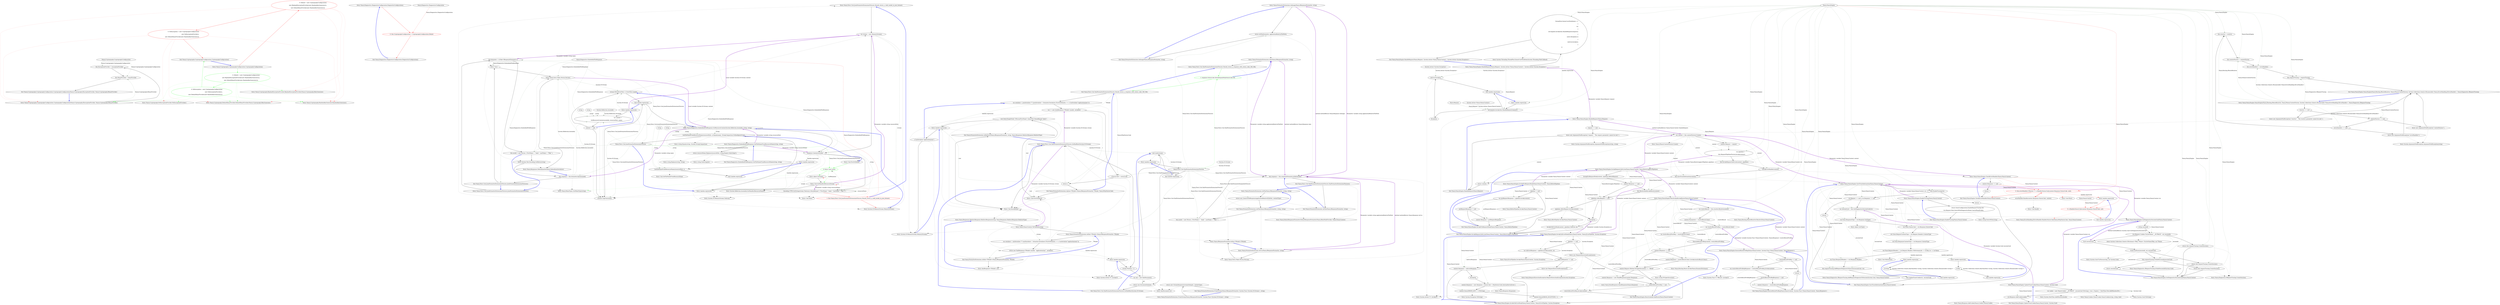 digraph  {
n12 [label="Nancy.Cryptography.CryptographyConfiguration", span=""];
n0 [cluster="Nancy.Cryptography.CryptographyConfiguration.CryptographyConfiguration()", label="Entry Nancy.Cryptography.CryptographyConfiguration.CryptographyConfiguration()", span="10-10"];
n1 [cluster="Nancy.Cryptography.CryptographyConfiguration.CryptographyConfiguration()", color=red, community=1, label="0: Default = new CryptographyConfiguration(\r\n                    new RijndaelEncryptionProvider(new RandomKeyGenerator()),\r\n                    new DefaultHmacProvider(new RandomKeyGenerator()))", span="12-14"];
n2 [cluster="Nancy.Cryptography.CryptographyConfiguration.CryptographyConfiguration()", color=red, community=1, label="0: NoEncryption = new CryptographyConfiguration(\r\n                    new NoEncryptionProvider(),\r\n                    new DefaultHmacProvider(new RandomKeyGenerator()))", span="16-18"];
n4 [cluster="Nancy.Cryptography.CryptographyConfiguration.CryptographyConfiguration(Nancy.Cryptography.IEncryptionProvider, Nancy.Cryptography.IHmacProvider)", label="Entry Nancy.Cryptography.CryptographyConfiguration.CryptographyConfiguration(Nancy.Cryptography.IEncryptionProvider, Nancy.Cryptography.IHmacProvider)", span="26-26"];
n5 [cluster="Nancy.Cryptography.RijndaelEncryptionProvider.RijndaelEncryptionProvider(Nancy.Cryptography.IKeyGenerator)", label="Entry Nancy.Cryptography.RijndaelEncryptionProvider.RijndaelEncryptionProvider(Nancy.Cryptography.IKeyGenerator)", span="19-19"];
n6 [cluster="Nancy.Cryptography.RandomKeyGenerator.RandomKeyGenerator()", label="Entry Nancy.Cryptography.RandomKeyGenerator.RandomKeyGenerator()", span="7-7"];
n7 [cluster="Nancy.Cryptography.DefaultHmacProvider.DefaultHmacProvider(Nancy.Cryptography.IKeyGenerator)", label="Entry Nancy.Cryptography.DefaultHmacProvider.DefaultHmacProvider(Nancy.Cryptography.IKeyGenerator)", span="29-29"];
n3 [cluster="Nancy.Cryptography.CryptographyConfiguration.CryptographyConfiguration()", label="Exit Nancy.Cryptography.CryptographyConfiguration.CryptographyConfiguration()", span="10-10"];
n8 [cluster="Nancy.Cryptography.NoEncryptionProvider.NoEncryptionProvider()", label="Entry Nancy.Cryptography.NoEncryptionProvider.NoEncryptionProvider()", span="9-9"];
n9 [cluster="Nancy.Cryptography.CryptographyConfiguration.CryptographyConfiguration(Nancy.Cryptography.IEncryptionProvider, Nancy.Cryptography.IHmacProvider)", label="this.EncryptionProvider = encryptionProvider", span="28-28"];
n10 [cluster="Nancy.Cryptography.CryptographyConfiguration.CryptographyConfiguration(Nancy.Cryptography.IEncryptionProvider, Nancy.Cryptography.IHmacProvider)", label="this.HmacProvider = hmacProvider", span="29-29"];
n11 [cluster="Nancy.Cryptography.CryptographyConfiguration.CryptographyConfiguration(Nancy.Cryptography.IEncryptionProvider, Nancy.Cryptography.IHmacProvider)", label="Exit Nancy.Cryptography.CryptographyConfiguration.CryptographyConfiguration(Nancy.Cryptography.IEncryptionProvider, Nancy.Cryptography.IHmacProvider)", span="26-26"];
d1 [cluster="Nancy.Cryptography.CryptographyConfiguration.CryptographyConfiguration()", color=green, community=0, label="0: Default = new CryptographyConfiguration(\r\n                    new RijndaelEncryptionProvider(new RandomKeyGenerator()),\r\n                    new DefaultHmacProvider(new RandomKeyGenerator()))", span="12-14"];
d2 [cluster="Nancy.Cryptography.CryptographyConfiguration.CryptographyConfiguration()", color=green, community=0, label="0: NoEncryption = new CryptographyConfiguration(\r\n                    new NoEncryptionProvider(),\r\n                    new DefaultHmacProvider(new RandomKeyGenerator()))", span="16-18"];
m0_0 [cluster="Nancy.Diagnostics.DiagnosticsConfiguration.DiagnosticsConfiguration()", file="DiagnosticsConfiguration.cs", label="Entry Nancy.Diagnostics.DiagnosticsConfiguration.DiagnosticsConfiguration()", span="28-28"];
m0_1 [cluster="Nancy.Diagnostics.DiagnosticsConfiguration.DiagnosticsConfiguration()", color=red, community=0, file="DiagnosticsConfiguration.cs", label="0: this.CryptographyConfiguration = CryptographyConfiguration.Default", span="30-30"];
m0_2 [cluster="Nancy.Diagnostics.DiagnosticsConfiguration.DiagnosticsConfiguration()", file="DiagnosticsConfiguration.cs", label="Exit Nancy.Diagnostics.DiagnosticsConfiguration.DiagnosticsConfiguration()", span="28-28"];
m0_3 [file="DiagnosticsConfiguration.cs", label="Nancy.Diagnostics.DiagnosticsConfiguration", span=""];
m1_17 [cluster="Nancy.Tests.Unit.JsonFormatterExtensionsFixtures.Should_return_a_valid_model_in_json_format()", file="EmbeddedFileResponse.cs", label="Entry Nancy.Tests.Unit.JsonFormatterExtensionsFixtures.Should_return_a_valid_model_in_json_format()", span="36-36"];
m1_26 [cluster="Unk.FirstOrDefault", file="EmbeddedFileResponse.cs", label="Entry Unk.FirstOrDefault", span=""];
m1_27 [cluster="Unk.Concat", color=green, community=0, file="EmbeddedFileResponse.cs", label="0: Entry Unk.Concat", span=""];
m1_28 [cluster="object.GetType()", file="EmbeddedFileResponse.cs", label="Entry object.GetType()", span="0-0"];
m1_29 [cluster="Unk.GetManifestResourceStream", file="EmbeddedFileResponse.cs", label="Entry Unk.GetManifestResourceStream", span=""];
m1_30 [cluster="lambda expression", file="EmbeddedFileResponse.cs", label="Entry lambda expression", span="42-42"];
m1_31 [cluster="lambda expression", file="EmbeddedFileResponse.cs", label="GetFileNameFromResourceName(resourcePath, x).Equals(name, StringComparison.OrdinalIgnoreCase)", span="42-42"];
m1_10 [cluster="lambda expression", file="EmbeddedFileResponse.cs", label="Entry lambda expression", span="22-35"];
m1_11 [cluster="lambda expression", file="EmbeddedFileResponse.cs", label="var content = \r\n                    GetResourceContent(assembly, resourcePath, name)", span="24-25"];
m1_12 [cluster="lambda expression", file="EmbeddedFileResponse.cs", label="content != null", span="27-27"];
m1_14 [cluster="lambda expression", file="EmbeddedFileResponse.cs", label="stream.Write(ErrorText, 0, ErrorText.Length)", span="33-33"];
m1_15 [cluster="lambda expression", file="EmbeddedFileResponse.cs", label="Exit lambda expression", span="22-35"];
m1_16 [cluster="Nancy.Diagnostics.EmbeddedFileResponse.GetResourceContent(System.Reflection.Assembly, string, string)", file="EmbeddedFileResponse.cs", label="Entry Nancy.Diagnostics.EmbeddedFileResponse.GetResourceContent(System.Reflection.Assembly, string, string)", span="38-38"];
m1_25 [cluster="Unk.Select", file="EmbeddedFileResponse.cs", label="Entry Unk.Select", span=""];
m1_41 [cluster="string.Replace(string, string)", file="EmbeddedFileResponse.cs", label="Entry string.Replace(string, string)", span="0-0"];
m1_13 [cluster="lambda expression", file="EmbeddedFileResponse.cs", label="content.CopyTo(stream)", span="29-29"];
m1_4 [cluster="Nancy.Tests.Unit.JsonFormatterExtensionsFixtures.JsonFormatterExtensionsFixtures()", file="EmbeddedFileResponse.cs", label="this.response = this.formatter.AsJson(model)", span="20-20"];
m1_5 [cluster="Nancy.Tests.Unit.JsonFormatterExtensionsFixtures.JsonFormatterExtensionsFixtures()", file="EmbeddedFileResponse.cs", label="Exit Nancy.Tests.Unit.JsonFormatterExtensionsFixtures.JsonFormatterExtensionsFixtures()", span="15-15"];
m1_7 [cluster="Nancy.Tests.Fakes.Person.Person()", file="EmbeddedFileResponse.cs", label="Entry Nancy.Tests.Fakes.Person.Person()", span="2-2"];
m1_6 [cluster="Unk.>", file="EmbeddedFileResponse.cs", label="Entry Unk.>", span=""];
m1_8 [cluster="Nancy.Responses.DefaultJsonSerializer.DefaultJsonSerializer()", file="EmbeddedFileResponse.cs", label="Entry Nancy.Responses.DefaultJsonSerializer.DefaultJsonSerializer()", span="8-8"];
m1_38 [cluster="Unk.GetFileNameFromResourceName", file="EmbeddedFileResponse.cs", label="Entry Unk.GetFileNameFromResourceName", span=""];
m1_18 [cluster="Nancy.Tests.Unit.JsonFormatterExtensionsFixtures.Should_return_a_valid_model_in_json_format()", file="EmbeddedFileResponse.cs", label="var stream = new MemoryStream()", span="38-38"];
m1_23 [cluster="System.Reflection.Assembly.GetManifestResourceNames()", file="EmbeddedFileResponse.cs", label="Entry System.Reflection.Assembly.GetManifestResourceNames()", span="0-0"];
m1_24 [cluster="System.IO.MemoryStream.ToArray()", file="EmbeddedFileResponse.cs", label="Entry System.IO.MemoryStream.ToArray()", span="0-0"];
m1_0 [cluster="Nancy.Tests.Unit.JsonFormatterExtensionsFixtures.JsonFormatterExtensionsFixtures()", file="EmbeddedFileResponse.cs", label="Entry Nancy.Tests.Unit.JsonFormatterExtensionsFixtures.JsonFormatterExtensionsFixtures()", span="15-15"];
m1_1 [cluster="Nancy.Tests.Unit.JsonFormatterExtensionsFixtures.JsonFormatterExtensionsFixtures()", file="EmbeddedFileResponse.cs", label="this.formatter = A.Fake<IResponseFormatter>()", span="17-17"];
m1_2 [cluster="Nancy.Tests.Unit.JsonFormatterExtensionsFixtures.JsonFormatterExtensionsFixtures()", file="EmbeddedFileResponse.cs", label="this.model = new Person { FirstName = ''Andy'', LastName = ''Pike'' }", span="18-18"];
m1_19 [cluster="Nancy.Tests.Unit.JsonFormatterExtensionsFixtures.Should_return_a_valid_model_in_json_format()", file="EmbeddedFileResponse.cs", label="response.Contents(stream)", span="40-40"];
m1_20 [cluster="Nancy.Tests.Unit.JsonFormatterExtensionsFixtures.Should_return_a_valid_model_in_json_format()", file="EmbeddedFileResponse.cs", label="Encoding.UTF8.GetString(stream.ToArray()).ShouldEqual(''{\''FirstName\'':\''Andy\'',\''LastName\'':\''Pike\''}'')", span="42-42"];
m1_21 [cluster="Nancy.Tests.Unit.JsonFormatterExtensionsFixtures.Should_return_a_valid_model_in_json_format()", color=red, community=0, file="EmbeddedFileResponse.cs", label="1: Exit Nancy.Tests.Unit.JsonFormatterExtensionsFixtures.Should_return_a_valid_model_in_json_format()", span="36-36"];
m1_22 [cluster="System.IO.MemoryStream.MemoryStream()", file="EmbeddedFileResponse.cs", label="Entry System.IO.MemoryStream.MemoryStream()", span="0-0"];
m1_33 [cluster="Nancy.Diagnostics.EmbeddedFileResponse.GetFileNameFromResourceName(string, string)", file="EmbeddedFileResponse.cs", label="Entry Nancy.Diagnostics.EmbeddedFileResponse.GetFileNameFromResourceName(string, string)", span="52-52"];
m1_39 [cluster="Nancy.Diagnostics.EmbeddedFileResponse.GetFileNameFromResourceName(string, string)", file="EmbeddedFileResponse.cs", label="return resourceName.Replace(resourcePath, string.Empty).Substring(1);", span="54-54"];
m1_40 [cluster="Nancy.Diagnostics.EmbeddedFileResponse.GetFileNameFromResourceName(string, string)", file="EmbeddedFileResponse.cs", label="Exit Nancy.Diagnostics.EmbeddedFileResponse.GetFileNameFromResourceName(string, string)", span="52-52"];
m1_3 [cluster="System.Text.Encoding.GetBytes(string)", file="EmbeddedFileResponse.cs", label="Entry System.Text.Encoding.GetBytes(string)", span="0-0"];
m1_34 [cluster="string.Equals(string, System.StringComparison)", file="EmbeddedFileResponse.cs", label="Entry string.Equals(string, System.StringComparison)", span="0-0"];
m1_35 [cluster="lambda expression", file="EmbeddedFileResponse.cs", label="Entry lambda expression", span="43-43"];
m1_36 [cluster="lambda expression", file="EmbeddedFileResponse.cs", label="GetFileNameFromResourceName(resourcePath, x)", span="43-43"];
m1_32 [cluster="lambda expression", file="EmbeddedFileResponse.cs", label="Nancy.Tests.Unit.JsonFormatterExtensionsFixtures", span=""];
m1_37 [cluster="lambda expression", file="EmbeddedFileResponse.cs", label="Exit lambda expression", span="43-43"];
m1_9 [cluster="Nancy.MimeTypes.GetMimeType(string)", file="EmbeddedFileResponse.cs", label="Entry Nancy.MimeTypes.GetMimeType(string)", span="584-584"];
m1_42 [cluster="string.Substring(int)", file="EmbeddedFileResponse.cs", label="Entry string.Substring(int)", span="0-0"];
m1_43 [file="EmbeddedFileResponse.cs", label="Nancy.Diagnostics.EmbeddedFileResponse", span=""];
m1_44 [file="EmbeddedFileResponse.cs", label="System.Reflection.Assembly", span=""];
m1_45 [file="EmbeddedFileResponse.cs", label=string, span=""];
m1_46 [file="EmbeddedFileResponse.cs", label=string, span=""];
m1_47 [file="EmbeddedFileResponse.cs", label=string, span=""];
m1_48 [file="EmbeddedFileResponse.cs", label=string, span=""];
m2_11 [cluster="Nancy.FormatterExtensions.AsImage(Nancy.IResponseFormatter, string)", file="FormatterExtensions.cs", label="Entry Nancy.FormatterExtensions.AsImage(Nancy.IResponseFormatter, string)", span="30-30"];
m2_12 [cluster="Nancy.FormatterExtensions.AsImage(Nancy.IResponseFormatter, string)", file="FormatterExtensions.cs", label="return AsFile(formatter, applicationRelativeFilePath);", span="32-32"];
m2_13 [cluster="Nancy.FormatterExtensions.AsImage(Nancy.IResponseFormatter, string)", file="FormatterExtensions.cs", label="Exit Nancy.FormatterExtensions.AsImage(Nancy.IResponseFormatter, string)", span="30-30"];
m2_24 [cluster="Nancy.Tests.Unit.XmlFormatterExtensionsFixtures.Should_return_a_valid_model_in_xml_format()", file="FormatterExtensions.cs", label="root.SelectSingleNode(''//Person/FirstName'').InnerText.ShouldEqual(''Andy'')", span="50-50"];
m2_42 [cluster="Nancy.Tests.Unit.XmlFormatterExtensionsFixtures.GetXmlRoot(System.IO.Stream)", file="FormatterExtensions.cs", label="xml.Load(stream)", span="72-72"];
m2_43 [cluster="Nancy.Tests.Unit.XmlFormatterExtensionsFixtures.GetXmlRoot(System.IO.Stream)", file="FormatterExtensions.cs", label="return xml.DocumentElement;", span="74-74"];
m2_44 [cluster="Nancy.Tests.Unit.XmlFormatterExtensionsFixtures.GetXmlRoot(System.IO.Stream)", file="FormatterExtensions.cs", label="Exit Nancy.Tests.Unit.XmlFormatterExtensionsFixtures.GetXmlRoot(System.IO.Stream)", span="68-68"];
m2_18 [cluster="Nancy.FormatterExtensions.AsJson<TModel>(Nancy.IResponseFormatter, TModel, Nancy.HttpStatusCode)", file="FormatterExtensions.cs", label="var serializer = jsonSerializer ?? (jsonSerializer = formatter.Serializers.FirstOrDefault(s => s.CanSerialize(''application/json'')))", span="42-42"];
m2_20 [cluster="Nancy.FormatterExtensions.AsJson<TModel>(Nancy.IResponseFormatter, TModel, Nancy.HttpStatusCode)", file="FormatterExtensions.cs", label="r.StatusCode = statusCode", span="45-45"];
m2_19 [cluster="Nancy.FormatterExtensions.AsJson<TModel>(Nancy.IResponseFormatter, TModel, Nancy.HttpStatusCode)", file="FormatterExtensions.cs", label="var r = new JsonResponse<TModel>(model, serializer)", span="44-44"];
m2_21 [cluster="Nancy.FormatterExtensions.AsJson<TModel>(Nancy.IResponseFormatter, TModel, Nancy.HttpStatusCode)", file="FormatterExtensions.cs", label="return r;", span="47-47"];
m2_22 [cluster="Nancy.FormatterExtensions.AsJson<TModel>(Nancy.IResponseFormatter, TModel, Nancy.HttpStatusCode)", file="FormatterExtensions.cs", label="Exit Nancy.FormatterExtensions.AsJson<TModel>(Nancy.IResponseFormatter, TModel, Nancy.HttpStatusCode)", span="40-40"];
m2_23 [cluster="Unk.FirstOrDefault", file="FormatterExtensions.cs", label="Entry Unk.FirstOrDefault", span=""];
m2_25 [cluster="lambda expression", file="FormatterExtensions.cs", label="Entry lambda expression", span="42-42"];
m2_26 [cluster="lambda expression", file="FormatterExtensions.cs", label="s.CanSerialize(''application/json'')", span="42-42"];
m2_46 [cluster="lambda expression", file="FormatterExtensions.cs", label="Entry lambda expression", span="64-64"];
m2_14 [cluster="Nancy.FormatterExtensions.AsJs(Nancy.IResponseFormatter, string)", file="FormatterExtensions.cs", label="Entry Nancy.FormatterExtensions.AsJs(Nancy.IResponseFormatter, string)", span="35-35"];
m2_6 [cluster="Nancy.FormatterExtensions.AsFile(Nancy.IResponseFormatter, string)", file="FormatterExtensions.cs", label="Exit Nancy.FormatterExtensions.AsFile(Nancy.IResponseFormatter, string)", span="20-20"];
m2_4 [cluster="Nancy.Tests.Unit.XmlFormatterExtensionsFixtures.XmlFormatterExtensionsFixtures()", file="FormatterExtensions.cs", label="this.response = this.responseFormatter.AsXml(model)", span="24-24"];
m2_5 [cluster="Nancy.Tests.Unit.XmlFormatterExtensionsFixtures.XmlFormatterExtensionsFixtures()", file="FormatterExtensions.cs", label="Exit Nancy.Tests.Unit.XmlFormatterExtensionsFixtures.XmlFormatterExtensionsFixtures()", span="16-16"];
m2_32 [cluster="Nancy.Responses.RedirectResponse.RedirectResponse(string, Nancy.Responses.RedirectResponse.RedirectType)", file="FormatterExtensions.cs", label="Entry Nancy.Responses.RedirectResponse.RedirectResponse(string, Nancy.Responses.RedirectResponse.RedirectType)", span="14-14"];
m2_34 [cluster="Nancy.FormatterExtensions.AsXml<TModel>(Nancy.IResponseFormatter, TModel)", file="FormatterExtensions.cs", label="Entry Nancy.FormatterExtensions.AsXml<TModel>(Nancy.IResponseFormatter, TModel)", span="55-55"];
m2_33 [cluster="Nancy.NancyContext.ToFullPath(string)", file="FormatterExtensions.cs", label="Entry Nancy.NancyContext.ToFullPath(string)", span="25-25"];
m2_35 [cluster="Nancy.FormatterExtensions.AsXml<TModel>(Nancy.IResponseFormatter, TModel)", file="FormatterExtensions.cs", label="var serializer = xmlSerializer ?? (xmlSerializer = formatter.Serializers.FirstOrDefault(s => s.CanSerialize(''application/xml'')))", span="57-57"];
m2_36 [cluster="Nancy.FormatterExtensions.AsXml<TModel>(Nancy.IResponseFormatter, TModel)", file="FormatterExtensions.cs", label="return new XmlResponse<TModel>(model, ''application/xml'', serializer);", span="59-59"];
m2_37 [cluster="Nancy.FormatterExtensions.AsXml<TModel>(Nancy.IResponseFormatter, TModel)", file="FormatterExtensions.cs", label="Exit Nancy.FormatterExtensions.AsXml<TModel>(Nancy.IResponseFormatter, TModel)", span="55-55"];
m2_38 [cluster="XmlResponse<TModel>.cstr", file="FormatterExtensions.cs", label="Entry XmlResponse<TModel>.cstr", span=""];
m2_3 [cluster="Nancy.Tests.Unit.XmlFormatterExtensionsFixtures.XmlFormatterExtensionsFixtures()", file="FormatterExtensions.cs", label="this.model = new Person { FirstName = ''Andy'', LastName = ''Pike'' }", span="23-23"];
m2_39 [cluster="lambda expression", file="FormatterExtensions.cs", label="Entry lambda expression", span="57-57"];
m2_28 [cluster="System.Action<T>.Invoke(T)", file="FormatterExtensions.cs", label="Entry System.Action<T>.Invoke(T)", span="0-0"];
m2_7 [cluster="Nancy.DefaultResponseFormatter.DefaultResponseFormatter(Nancy.IRootPathProvider, Nancy.NancyContext)", file="FormatterExtensions.cs", label="Entry Nancy.DefaultResponseFormatter.DefaultResponseFormatter(Nancy.IRootPathProvider, Nancy.NancyContext)", span="17-17"];
m2_49 [cluster="Nancy.FormatterExtensions.FromStream(Nancy.IResponseFormatter, System.Func<System.IO.Stream>, string)", file="FormatterExtensions.cs", label="Entry Nancy.FormatterExtensions.FromStream(Nancy.IResponseFormatter, System.Func<System.IO.Stream>, string)", span="67-67"];
m2_50 [cluster="Nancy.FormatterExtensions.FromStream(Nancy.IResponseFormatter, System.Func<System.IO.Stream>, string)", file="FormatterExtensions.cs", label="return new StreamResponse(streamDelegate, contentType);", span="69-69"];
m2_51 [cluster="Nancy.FormatterExtensions.FromStream(Nancy.IResponseFormatter, System.Func<System.IO.Stream>, string)", file="FormatterExtensions.cs", label="Exit Nancy.FormatterExtensions.FromStream(Nancy.IResponseFormatter, System.Func<System.IO.Stream>, string)", span="67-67"];
m2_31 [cluster="Nancy.FormatterExtensions.AsRedirect(Nancy.IResponseFormatter, string, Nancy.Responses.RedirectResponse.RedirectType)", file="FormatterExtensions.cs", label="Exit Nancy.FormatterExtensions.AsRedirect(Nancy.IResponseFormatter, string, Nancy.Responses.RedirectResponse.RedirectType)", span="50-50"];
m2_45 [cluster="XmlDocument.cstr", file="FormatterExtensions.cs", label="Entry XmlDocument.cstr", span=""];
m2_8 [cluster="Nancy.FormatterExtensions.AsCss(Nancy.IResponseFormatter, string)", file="FormatterExtensions.cs", label="Entry Nancy.FormatterExtensions.AsCss(Nancy.IResponseFormatter, string)", span="25-25"];
m2_0 [cluster="Nancy.FormatterExtensions.AsFile(Nancy.IResponseFormatter, string, string)", file="FormatterExtensions.cs", label="Entry Nancy.FormatterExtensions.AsFile(Nancy.IResponseFormatter, string, string)", span="15-15"];
m2_1 [cluster="Nancy.FormatterExtensions.AsFile(Nancy.IResponseFormatter, string, string)", file="FormatterExtensions.cs", label="return new GenericFileResponse(applicationRelativeFilePath, contentType);", span="17-17"];
m2_2 [cluster="Nancy.FormatterExtensions.AsFile(Nancy.IResponseFormatter, string, string)", file="FormatterExtensions.cs", label="Exit Nancy.FormatterExtensions.AsFile(Nancy.IResponseFormatter, string, string)", span="15-15"];
m2_29 [cluster="Nancy.Tests.Unit.XmlFormatterExtensionsFixtures.GetXmlRoot(System.IO.Stream)", file="FormatterExtensions.cs", label="Entry Nancy.Tests.Unit.XmlFormatterExtensionsFixtures.GetXmlRoot(System.IO.Stream)", span="68-68"];
m2_30 [cluster="Unk.ShouldEqual", file="FormatterExtensions.cs", label="Entry Unk.ShouldEqual", span=""];
m2_27 [cluster="System.IO.MemoryStream.MemoryStream()", file="FormatterExtensions.cs", label="Entry System.IO.MemoryStream.MemoryStream()", span="0-0"];
m2_40 [cluster="Nancy.Tests.Unit.XmlFormatterExtensionsFixtures.GetXmlRoot(System.IO.Stream)", file="FormatterExtensions.cs", label="stream.Position = 0", span="70-70"];
m2_41 [cluster="Nancy.Tests.Unit.XmlFormatterExtensionsFixtures.GetXmlRoot(System.IO.Stream)", file="FormatterExtensions.cs", label="var xml = new XmlDocument()", span="71-71"];
m2_47 [cluster="lambda expression", file="FormatterExtensions.cs", label="Nancy.Tests.Unit.XmlFormatterExtensionsFixtures", span=""];
m2_48 [cluster="lambda expression", file="FormatterExtensions.cs", label="Exit lambda expression", span="64-64"];
m2_15 [cluster="Nancy.Tests.Unit.XmlFormatterExtensionsFixtures.Should_return_a_response_with_status_code_200_OK()", file="FormatterExtensions.cs", label="Entry Nancy.Tests.Unit.XmlFormatterExtensionsFixtures.Should_return_a_response_with_status_code_200_OK()", span="34-34"];
m2_16 [cluster="Nancy.Tests.Unit.XmlFormatterExtensionsFixtures.Should_return_a_response_with_status_code_200_OK()", color=green, community=0, file="FormatterExtensions.cs", label="1: response.StatusCode.ShouldEqual(HttpStatusCode.OK)", span="36-36"];
m2_17 [cluster="Nancy.Tests.Unit.XmlFormatterExtensionsFixtures.Should_return_a_response_with_status_code_200_OK()", file="FormatterExtensions.cs", label="Exit Nancy.Tests.Unit.XmlFormatterExtensionsFixtures.Should_return_a_response_with_status_code_200_OK()", span="34-34"];
m2_9 [cluster="Nancy.Tests.Fakes.Person.Person()", file="FormatterExtensions.cs", label="Entry Nancy.Tests.Fakes.Person.Person()", span="2-2"];
m2_10 [cluster="Nancy.IResponseFormatter.AsXml<TModel>(TModel)", file="FormatterExtensions.cs", label="Entry Nancy.IResponseFormatter.AsXml<TModel>(TModel)", span="44-44"];
m2_52 [file="FormatterExtensions.cs", label="System.IO.Stream", span=""];
m3_83 [cluster="System.Threading.ThreadPool.QueueUserWorkItem(System.Threading.WaitCallback)", file="NancyEngine.cs", label="Entry System.Threading.ThreadPool.QueueUserWorkItem(System.Threading.WaitCallback)", span="0-0"];
m3_13 [cluster="System.ArgumentNullException.ArgumentNullException(string)", file="NancyEngine.cs", label="Entry System.ArgumentNullException.ArgumentNullException(string)", span="0-0"];
m3_96 [cluster="Unk.Handle", file="NancyEngine.cs", label="Entry Unk.Handle", span=""];
m3_147 [cluster="Nancy.NancyEngine.ExecuteRoutePreReq(Nancy.NancyContext, System.Func<Nancy.NancyContext, Nancy.Response>)", file="NancyEngine.cs", label="Entry Nancy.NancyEngine.ExecuteRoutePreReq(Nancy.NancyContext, System.Func<Nancy.NancyContext, Nancy.Response>)", span="271-271"];
m3_151 [cluster="Nancy.NancyEngine.ExecuteRoutePreReq(Nancy.NancyContext, System.Func<Nancy.NancyContext, Nancy.Response>)", file="NancyEngine.cs", label="resolveResultPreReq == null", span="273-273"];
m3_153 [cluster="Nancy.NancyEngine.ExecuteRoutePreReq(Nancy.NancyContext, System.Func<Nancy.NancyContext, Nancy.Response>)", file="NancyEngine.cs", label="var resolveResultPreReqResponse = resolveResultPreReq.Invoke(context)", span="278-278"];
m3_155 [cluster="Nancy.NancyEngine.ExecuteRoutePreReq(Nancy.NancyContext, System.Func<Nancy.NancyContext, Nancy.Response>)", file="NancyEngine.cs", label="context.Response = resolveResultPreReqResponse", span="282-282"];
m3_152 [cluster="Nancy.NancyEngine.ExecuteRoutePreReq(Nancy.NancyContext, System.Func<Nancy.NancyContext, Nancy.Response>)", file="NancyEngine.cs", label="return;", span="275-275"];
m3_154 [cluster="Nancy.NancyEngine.ExecuteRoutePreReq(Nancy.NancyContext, System.Func<Nancy.NancyContext, Nancy.Response>)", file="NancyEngine.cs", label="resolveResultPreReqResponse != null", span="280-280"];
m3_156 [cluster="Nancy.NancyEngine.ExecuteRoutePreReq(Nancy.NancyContext, System.Func<Nancy.NancyContext, Nancy.Response>)", file="NancyEngine.cs", label="Exit Nancy.NancyEngine.ExecuteRoutePreReq(Nancy.NancyContext, System.Func<Nancy.NancyContext, Nancy.Response>)", span="271-271"];
m3_49 [cluster="Nancy.NancyEngine.UpdateTraceCookie(Nancy.NancyContext, System.Guid)", file="NancyEngine.cs", label="Entry Nancy.NancyEngine.UpdateTraceCookie(Nancy.NancyContext, System.Guid)", span="142-142"];
m3_73 [cluster="Nancy.NancyEngine.UpdateTraceCookie(Nancy.NancyContext, System.Guid)", file="NancyEngine.cs", label="var cookie = new NancyCookie(''__NCTRACE'', sessionGuid.ToString(), true) { Expires = DateTime.Now.AddMinutes(30) }", span="144-144"];
m3_74 [cluster="Nancy.NancyEngine.UpdateTraceCookie(Nancy.NancyContext, System.Guid)", file="NancyEngine.cs", label="ctx.Response.AddCookie(cookie)", span="145-145"];
m3_75 [cluster="Nancy.NancyEngine.UpdateTraceCookie(Nancy.NancyContext, System.Guid)", file="NancyEngine.cs", label="Exit Nancy.NancyEngine.UpdateTraceCookie(Nancy.NancyContext, System.Guid)", span="142-142"];
m3_78 [cluster="System.DateTime.AddMinutes(double)", file="NancyEngine.cs", label="Entry System.DateTime.AddMinutes(double)", span="0-0"];
m3_110 [cluster="Nancy.NancyEngine.ResolveAndInvokeRoute(Nancy.NancyContext)", file="NancyEngine.cs", label="Entry Nancy.NancyEngine.ResolveAndInvokeRoute(Nancy.NancyContext)", span="246-246"];
m3_134 [cluster="Nancy.NancyEngine.ResolveAndInvokeRoute(Nancy.NancyContext)", file="NancyEngine.cs", label="var resolveResult = this.resolver.Resolve(context)", span="248-248"];
m3_135 [cluster="Nancy.NancyEngine.ResolveAndInvokeRoute(Nancy.NancyContext)", file="NancyEngine.cs", label="context.Parameters = resolveResult.Item2", span="250-250"];
m3_138 [cluster="Nancy.NancyEngine.ResolveAndInvokeRoute(Nancy.NancyContext)", file="NancyEngine.cs", label="ExecuteRoutePreReq(context, resolveResultPreReq)", span="253-253"];
m3_139 [cluster="Nancy.NancyEngine.ResolveAndInvokeRoute(Nancy.NancyContext)", file="NancyEngine.cs", label="context.Response == null", span="255-255"];
m3_140 [cluster="Nancy.NancyEngine.ResolveAndInvokeRoute(Nancy.NancyContext)", file="NancyEngine.cs", label="context.Response = resolveResult.Item1.Invoke(resolveResult.Item2)", span="257-257"];
m3_141 [cluster="Nancy.NancyEngine.ResolveAndInvokeRoute(Nancy.NancyContext)", file="NancyEngine.cs", label="context.Request.Method.ToUpperInvariant() == ''HEAD''", span="260-260"];
m3_142 [cluster="Nancy.NancyEngine.ResolveAndInvokeRoute(Nancy.NancyContext)", file="NancyEngine.cs", label="context.Response = new HeadResponse(context.Response)", span="262-262"];
m3_144 [cluster="Nancy.NancyEngine.ResolveAndInvokeRoute(Nancy.NancyContext)", file="NancyEngine.cs", label="resolveResultPostReq.Invoke(context)", span="267-267"];
m3_136 [cluster="Nancy.NancyEngine.ResolveAndInvokeRoute(Nancy.NancyContext)", file="NancyEngine.cs", label="var resolveResultPreReq = resolveResult.Item3", span="251-251"];
m3_137 [cluster="Nancy.NancyEngine.ResolveAndInvokeRoute(Nancy.NancyContext)", file="NancyEngine.cs", label="var resolveResultPostReq = resolveResult.Item4", span="252-252"];
m3_143 [cluster="Nancy.NancyEngine.ResolveAndInvokeRoute(Nancy.NancyContext)", file="NancyEngine.cs", label="resolveResultPostReq != null", span="265-265"];
m3_145 [cluster="Nancy.NancyEngine.ResolveAndInvokeRoute(Nancy.NancyContext)", file="NancyEngine.cs", label="Exit Nancy.NancyEngine.ResolveAndInvokeRoute(Nancy.NancyContext)", span="246-246"];
m3_58 [cluster="string.StartsWith(string)", file="NancyEngine.cs", label="Entry string.StartsWith(string)", span="0-0"];
m3_12 [cluster="System.ArgumentNullException.ArgumentNullException(string, string)", file="NancyEngine.cs", label="Entry System.ArgumentNullException.ArgumentNullException(string, string)", span="0-0"];
m3_47 [cluster="Unk.ToDictionary", file="NancyEngine.cs", label="Entry Unk.ToDictionary", span=""];
m3_150 [cluster="Nancy.HeadResponse.HeadResponse(Nancy.Response)", file="NancyEngine.cs", label="Entry Nancy.HeadResponse.HeadResponse(Nancy.Response)", span="13-13"];
m3_48 [cluster="Nancy.Diagnostics.IRequestTracing.AddRequestDiagnosticToSession(System.Guid, Nancy.NancyContext)", file="NancyEngine.cs", label="Entry Nancy.Diagnostics.IRequestTracing.AddRequestDiagnosticToSession(System.Guid, Nancy.NancyContext)", span="9-9"];
m3_46 [cluster="object.GetType()", file="NancyEngine.cs", label="Entry object.GetType()", span="0-0"];
m3_27 [cluster="Nancy.NancyEngine.InvokeRequestLifeCycle(Nancy.NancyContext, Nancy.Bootstrapper.IPipelines)", file="NancyEngine.cs", label="Entry Nancy.NancyEngine.InvokeRequestLifeCycle(Nancy.NancyContext, Nancy.Bootstrapper.IPipelines)", span="185-185"];
m3_101 [cluster="Nancy.NancyEngine.InvokeRequestLifeCycle(Nancy.NancyContext, Nancy.Bootstrapper.IPipelines)", file="NancyEngine.cs", label="InvokePreRequestHook(context, pipelines.BeforeRequest)", span="189-189"];
m3_102 [cluster="Nancy.NancyEngine.InvokeRequestLifeCycle(Nancy.NancyContext, Nancy.Bootstrapper.IPipelines)", file="NancyEngine.cs", label="context.Response == null", span="191-191"];
m3_103 [cluster="Nancy.NancyEngine.InvokeRequestLifeCycle(Nancy.NancyContext, Nancy.Bootstrapper.IPipelines)", file="NancyEngine.cs", label="this.ResolveAndInvokeRoute(context)", span="193-193"];
m3_104 [cluster="Nancy.NancyEngine.InvokeRequestLifeCycle(Nancy.NancyContext, Nancy.Bootstrapper.IPipelines)", file="NancyEngine.cs", label="pipelines.AfterRequest != null", span="196-196"];
m3_105 [cluster="Nancy.NancyEngine.InvokeRequestLifeCycle(Nancy.NancyContext, Nancy.Bootstrapper.IPipelines)", file="NancyEngine.cs", label="pipelines.AfterRequest.Invoke(context)", span="198-198"];
m3_107 [cluster="Nancy.NancyEngine.InvokeRequestLifeCycle(Nancy.NancyContext, Nancy.Bootstrapper.IPipelines)", file="NancyEngine.cs", label="InvokeOnErrorHook(context, pipelines.OnError, ex)", span="203-203"];
m3_106 [cluster="Nancy.NancyEngine.InvokeRequestLifeCycle(Nancy.NancyContext, Nancy.Bootstrapper.IPipelines)", file="NancyEngine.cs", label=Exception, span="201-201"];
m3_108 [cluster="Nancy.NancyEngine.InvokeRequestLifeCycle(Nancy.NancyContext, Nancy.Bootstrapper.IPipelines)", file="NancyEngine.cs", label="Exit Nancy.NancyEngine.InvokeRequestLifeCycle(Nancy.NancyContext, Nancy.Bootstrapper.IPipelines)", span="185-185"];
m3_76 [cluster="Nancy.Cookies.NancyCookie.NancyCookie(string, string, bool)", file="NancyEngine.cs", label="Entry Nancy.Cookies.NancyCookie.NancyCookie(string, string, bool)", span="15-15"];
m3_80 [cluster="Nancy.NancyEngine.HandleRequest(Nancy.Request, System.Action<Nancy.NancyContext>, System.Action<System.Exception>)", file="NancyEngine.cs", label="Entry Nancy.NancyEngine.HandleRequest(Nancy.Request, System.Action<Nancy.NancyContext>, System.Action<System.Exception>)", span="154-154"];
m3_81 [cluster="Nancy.NancyEngine.HandleRequest(Nancy.Request, System.Action<Nancy.NancyContext>, System.Action<System.Exception>)", file="NancyEngine.cs", label="ThreadPool.QueueUserWorkItem(s =>\r\n                {\r\n                    try\r\n                    {\r\n                        onComplete.Invoke(this.HandleRequest(request));\r\n                    }\r\n                    catch (Exception e)\r\n                    {\r\n                        onError.Invoke(e);\r\n                    }\r\n                })", span="159-169"];
m3_82 [cluster="Nancy.NancyEngine.HandleRequest(Nancy.Request, System.Action<Nancy.NancyContext>, System.Action<System.Exception>)", file="NancyEngine.cs", label="Exit Nancy.NancyEngine.HandleRequest(Nancy.Request, System.Action<Nancy.NancyContext>, System.Action<System.Exception>)", span="154-154"];
m3_111 [cluster="Nancy.AfterPipeline.Invoke(Nancy.NancyContext)", file="NancyEngine.cs", label="Entry Nancy.AfterPipeline.Invoke(Nancy.NancyContext)", span="53-53"];
m3_26 [cluster="System.Func<T, TResult>.Invoke(T)", file="NancyEngine.cs", label="Entry System.Func<T, TResult>.Invoke(T)", span="0-0"];
m3_44 [cluster="Nancy.NancyEngine.EnableTracing(Nancy.NancyContext)", file="NancyEngine.cs", label="Entry Nancy.NancyEngine.EnableTracing(Nancy.NancyContext)", span="114-114"];
m3_56 [cluster="Nancy.NancyEngine.EnableTracing(Nancy.NancyContext)", file="NancyEngine.cs", label="return StaticConfiguration.EnableRequestTracing &&\r\n                   !ctx.Request.Path.StartsWith(DiagnosticsHook.ControlPanelPrefix);", span="116-117"];
m3_57 [cluster="Nancy.NancyEngine.EnableTracing(Nancy.NancyContext)", file="NancyEngine.cs", label="Exit Nancy.NancyEngine.EnableTracing(Nancy.NancyContext)", span="114-114"];
m3_149 [cluster="string.ToUpperInvariant()", file="NancyEngine.cs", label="Entry string.ToUpperInvariant()", span="0-0"];
m3_112 [cluster="Nancy.NancyEngine.InvokeOnErrorHook(Nancy.NancyContext, Nancy.ErrorPipeline, System.Exception)", file="NancyEngine.cs", label="Entry Nancy.NancyEngine.InvokeOnErrorHook(Nancy.NancyContext, Nancy.ErrorPipeline, System.Exception)", span="220-220"];
m3_119 [cluster="Nancy.NancyEngine.InvokeOnErrorHook(Nancy.NancyContext, Nancy.ErrorPipeline, System.Exception)", file="NancyEngine.cs", label="pipeline == null", span="224-224"];
m3_120 [cluster="Nancy.NancyEngine.InvokeOnErrorHook(Nancy.NancyContext, Nancy.ErrorPipeline, System.Exception)", file="NancyEngine.cs", label="throw new RequestExecutionException(ex);", span="226-226"];
m3_121 [cluster="Nancy.NancyEngine.InvokeOnErrorHook(Nancy.NancyContext, Nancy.ErrorPipeline, System.Exception)", file="NancyEngine.cs", label="var onErrorResponse = pipeline.Invoke(context, ex)", span="229-229"];
m3_123 [cluster="Nancy.NancyEngine.InvokeOnErrorHook(Nancy.NancyContext, Nancy.ErrorPipeline, System.Exception)", file="NancyEngine.cs", label="throw new RequestExecutionException(ex);", span="233-233"];
m3_124 [cluster="Nancy.NancyEngine.InvokeOnErrorHook(Nancy.NancyContext, Nancy.ErrorPipeline, System.Exception)", file="NancyEngine.cs", label="context.Response = onErrorResponse", span="236-236"];
m3_126 [cluster="Nancy.NancyEngine.InvokeOnErrorHook(Nancy.NancyContext, Nancy.ErrorPipeline, System.Exception)", file="NancyEngine.cs", label="context.Response = new Response { StatusCode = HttpStatusCode.InternalServerError }", span="240-240"];
m3_127 [cluster="Nancy.NancyEngine.InvokeOnErrorHook(Nancy.NancyContext, Nancy.ErrorPipeline, System.Exception)", file="NancyEngine.cs", label="context.Items[ERROR_KEY] = e.ToString()", span="241-241"];
m3_128 [cluster="Nancy.NancyEngine.InvokeOnErrorHook(Nancy.NancyContext, Nancy.ErrorPipeline, System.Exception)", file="NancyEngine.cs", label="context.Items[ERROR_EXCEPTION] = e", span="242-242"];
m3_122 [cluster="Nancy.NancyEngine.InvokeOnErrorHook(Nancy.NancyContext, Nancy.ErrorPipeline, System.Exception)", file="NancyEngine.cs", label="onErrorResponse == null", span="231-231"];
m3_125 [cluster="Nancy.NancyEngine.InvokeOnErrorHook(Nancy.NancyContext, Nancy.ErrorPipeline, System.Exception)", file="NancyEngine.cs", label=Exception, span="238-238"];
m3_129 [cluster="Nancy.NancyEngine.InvokeOnErrorHook(Nancy.NancyContext, Nancy.ErrorPipeline, System.Exception)", file="NancyEngine.cs", label="Exit Nancy.NancyEngine.InvokeOnErrorHook(Nancy.NancyContext, Nancy.ErrorPipeline, System.Exception)", span="220-220"];
m3_89 [cluster="System.Action<T>.Invoke(T)", file="NancyEngine.cs", label="Entry System.Action<T>.Invoke(T)", span="0-0"];
m3_131 [cluster="Nancy.ErrorPipeline.Invoke(Nancy.NancyContext, System.Exception)", file="NancyEngine.cs", label="Entry Nancy.ErrorPipeline.Invoke(Nancy.NancyContext, System.Exception)", span="67-67"];
m3_77 [cluster="System.Guid.ToString()", file="NancyEngine.cs", label="Entry System.Guid.ToString()", span="0-0"];
m3_95 [cluster="Unk.Where", file="NancyEngine.cs", label="Entry Unk.Where", span=""];
m3_71 [cluster="System.Guid.TryParse(string, out System.Guid)", file="NancyEngine.cs", label="Entry System.Guid.TryParse(string, out System.Guid)", span="0-0"];
m3_130 [cluster="Nancy.RequestExecutionException.RequestExecutionException(System.Exception)", file="NancyEngine.cs", label="Entry Nancy.RequestExecutionException.RequestExecutionException(System.Exception)", span="15-15"];
m3_70 [cluster="Nancy.Diagnostics.IRequestTracing.CreateSession()", file="NancyEngine.cs", label="Entry Nancy.Diagnostics.IRequestTracing.CreateSession()", span="7-7"];
m3_28 [cluster="Nancy.NancyEngine.CheckErrorHandler(Nancy.NancyContext)", file="NancyEngine.cs", label="Entry Nancy.NancyEngine.CheckErrorHandler(Nancy.NancyContext)", span="172-172"];
m3_90 [cluster="Nancy.NancyEngine.CheckErrorHandler(Nancy.NancyContext)", file="NancyEngine.cs", label="context.Response == null", span="174-174"];
m3_92 [cluster="Nancy.NancyEngine.CheckErrorHandler(Nancy.NancyContext)", color=red, community=0, file="NancyEngine.cs", label="0: this.errorHandlers.Where(e => e.HandlesStatusCode(context.Response.StatusCode, null))", span="179-179"];
m3_93 [cluster="Nancy.NancyEngine.CheckErrorHandler(Nancy.NancyContext)", file="NancyEngine.cs", label="errorHandler.Handle(context.Response.StatusCode, context)", span="181-181"];
m3_91 [cluster="Nancy.NancyEngine.CheckErrorHandler(Nancy.NancyContext)", file="NancyEngine.cs", label="return;", span="176-176"];
m3_94 [cluster="Nancy.NancyEngine.CheckErrorHandler(Nancy.NancyContext)", file="NancyEngine.cs", label="Exit Nancy.NancyEngine.CheckErrorHandler(Nancy.NancyContext)", span="172-172"];
m3_72 [cluster="Nancy.Diagnostics.IRequestTracing.IsValidSessionId(System.Guid)", file="NancyEngine.cs", label="Entry Nancy.Diagnostics.IRequestTracing.IsValidSessionId(System.Guid)", span="15-15"];
m3_97 [cluster="lambda expression", file="NancyEngine.cs", label="Entry lambda expression", span="179-179"];
m3_50 [cluster="lambda expression", file="NancyEngine.cs", label="Entry lambda expression", span="106-106"];
m3_53 [cluster="lambda expression", file="NancyEngine.cs", label="Entry lambda expression", span="106-106"];
m3_51 [cluster="lambda expression", file="NancyEngine.cs", label="kv.Key", span="106-106"];
m3_52 [cluster="lambda expression", file="NancyEngine.cs", label="Exit lambda expression", span="106-106"];
m3_54 [cluster="lambda expression", file="NancyEngine.cs", label="kv.Value", span="106-106"];
m3_55 [cluster="lambda expression", file="NancyEngine.cs", label="Exit lambda expression", span="106-106"];
m3_85 [cluster="lambda expression", file="NancyEngine.cs", label="onComplete.Invoke(this.HandleRequest(request))", span="163-163"];
m3_87 [cluster="lambda expression", file="NancyEngine.cs", label="onError.Invoke(e)", span="167-167"];
m3_84 [cluster="lambda expression", file="NancyEngine.cs", label="Entry lambda expression", span="159-169"];
m3_86 [cluster="lambda expression", file="NancyEngine.cs", label=Exception, span="165-165"];
m3_88 [cluster="lambda expression", file="NancyEngine.cs", label="Exit lambda expression", span="159-169"];
m3_98 [cluster="lambda expression", color=red, community=0, file="NancyEngine.cs", label="0: e.HandlesStatusCode(context.Response.StatusCode, null)", span="179-179"];
m3_99 [cluster="lambda expression", file="NancyEngine.cs", label="Exit lambda expression", span="179-179"];
m3_109 [cluster="Nancy.NancyEngine.InvokePreRequestHook(Nancy.NancyContext, Nancy.BeforePipeline)", file="NancyEngine.cs", label="Entry Nancy.NancyEngine.InvokePreRequestHook(Nancy.NancyContext, Nancy.BeforePipeline)", span="207-207"];
m3_113 [cluster="Nancy.NancyEngine.InvokePreRequestHook(Nancy.NancyContext, Nancy.BeforePipeline)", file="NancyEngine.cs", label="pipeline != null", span="209-209"];
m3_114 [cluster="Nancy.NancyEngine.InvokePreRequestHook(Nancy.NancyContext, Nancy.BeforePipeline)", file="NancyEngine.cs", label="var preRequestResponse = pipeline.Invoke(context)", span="211-211"];
m3_116 [cluster="Nancy.NancyEngine.InvokePreRequestHook(Nancy.NancyContext, Nancy.BeforePipeline)", file="NancyEngine.cs", label="context.Response = preRequestResponse", span="215-215"];
m3_115 [cluster="Nancy.NancyEngine.InvokePreRequestHook(Nancy.NancyContext, Nancy.BeforePipeline)", file="NancyEngine.cs", label="preRequestResponse != null", span="213-213"];
m3_117 [cluster="Nancy.NancyEngine.InvokePreRequestHook(Nancy.NancyContext, Nancy.BeforePipeline)", file="NancyEngine.cs", label="Exit Nancy.NancyEngine.InvokePreRequestHook(Nancy.NancyContext, Nancy.BeforePipeline)", span="207-207"];
m3_118 [cluster="Nancy.BeforePipeline.Invoke(Nancy.NancyContext)", file="NancyEngine.cs", label="Entry Nancy.BeforePipeline.Invoke(Nancy.NancyContext)", span="65-65"];
m3_148 [cluster="Nancy.Routing.Route.Invoke(Nancy.DynamicDictionary)", file="NancyEngine.cs", label="Entry Nancy.Routing.Route.Invoke(Nancy.DynamicDictionary)", span="54-54"];
m3_29 [cluster="Nancy.NancyEngine.SaveTraceInformation(Nancy.NancyContext)", file="NancyEngine.cs", label="Entry Nancy.NancyEngine.SaveTraceInformation(Nancy.NancyContext)", span="88-88"];
m3_30 [cluster="Nancy.NancyEngine.SaveTraceInformation(Nancy.NancyContext)", file="NancyEngine.cs", label="!this.EnableTracing(ctx)", span="90-90"];
m3_32 [cluster="Nancy.NancyEngine.SaveTraceInformation(Nancy.NancyContext)", file="NancyEngine.cs", label="ctx.Request == null || ctx.Response == null", span="95-95"];
m3_34 [cluster="Nancy.NancyEngine.SaveTraceInformation(Nancy.NancyContext)", file="NancyEngine.cs", label="var sessionGuid = this.GetDiagnosticsSessionGuid(ctx)", span="100-100"];
m3_35 [cluster="Nancy.NancyEngine.SaveTraceInformation(Nancy.NancyContext)", file="NancyEngine.cs", label="ctx.Trace.ResponseType = ctx.Response.GetType()", span="102-102"];
m3_36 [cluster="Nancy.NancyEngine.SaveTraceInformation(Nancy.NancyContext)", file="NancyEngine.cs", label="ctx.Trace.StatusCode = ctx.Response.StatusCode", span="103-103"];
m3_37 [cluster="Nancy.NancyEngine.SaveTraceInformation(Nancy.NancyContext)", file="NancyEngine.cs", label="ctx.Trace.RequestContentType = ctx.Request.Headers.ContentType", span="104-104"];
m3_38 [cluster="Nancy.NancyEngine.SaveTraceInformation(Nancy.NancyContext)", file="NancyEngine.cs", label="ctx.Trace.ResponseContentType = ctx.Response.ContentType", span="105-105"];
m3_39 [cluster="Nancy.NancyEngine.SaveTraceInformation(Nancy.NancyContext)", file="NancyEngine.cs", label="ctx.Trace.RequestHeaders = ctx.Request.Headers.ToDictionary(kv => kv.Key, kv => kv.Value)", span="106-106"];
m3_40 [cluster="Nancy.NancyEngine.SaveTraceInformation(Nancy.NancyContext)", file="NancyEngine.cs", label="ctx.Trace.ResponseHeaders = ctx.Response.Headers", span="107-107"];
m3_41 [cluster="Nancy.NancyEngine.SaveTraceInformation(Nancy.NancyContext)", file="NancyEngine.cs", label="this.requestTracing.AddRequestDiagnosticToSession(sessionGuid, ctx)", span="109-109"];
m3_42 [cluster="Nancy.NancyEngine.SaveTraceInformation(Nancy.NancyContext)", file="NancyEngine.cs", label="this.UpdateTraceCookie(ctx, sessionGuid)", span="111-111"];
m3_31 [cluster="Nancy.NancyEngine.SaveTraceInformation(Nancy.NancyContext)", file="NancyEngine.cs", label="return;", span="92-92"];
m3_33 [cluster="Nancy.NancyEngine.SaveTraceInformation(Nancy.NancyContext)", file="NancyEngine.cs", label="return;", span="97-97"];
m3_43 [cluster="Nancy.NancyEngine.SaveTraceInformation(Nancy.NancyContext)", file="NancyEngine.cs", label="Exit Nancy.NancyEngine.SaveTraceInformation(Nancy.NancyContext)", span="88-88"];
m3_69 [cluster="System.Collections.Generic.IDictionary<TKey, TValue>.TryGetValue(TKey, out TValue)", file="NancyEngine.cs", label="Entry System.Collections.Generic.IDictionary<TKey, TValue>.TryGetValue(TKey, out TValue)", span="0-0"];
m3_79 [cluster="Nancy.Response.AddCookie(Nancy.Cookies.INancyCookie)", file="NancyEngine.cs", label="Entry Nancy.Response.AddCookie(Nancy.Cookies.INancyCookie)", span="72-72"];
m3_100 [cluster="Nancy.ErrorHandling.IErrorHandler.HandlesStatusCode(Nancy.HttpStatusCode, Nancy.NancyContext)", file="NancyEngine.cs", label="Entry Nancy.ErrorHandling.IErrorHandler.HandlesStatusCode(Nancy.HttpStatusCode, Nancy.NancyContext)", span="13-13"];
m3_45 [cluster="Nancy.NancyEngine.GetDiagnosticsSessionGuid(Nancy.NancyContext)", file="NancyEngine.cs", label="Entry Nancy.NancyEngine.GetDiagnosticsSessionGuid(Nancy.NancyContext)", span="120-120"];
m3_59 [cluster="Nancy.NancyEngine.GetDiagnosticsSessionGuid(Nancy.NancyContext)", file="NancyEngine.cs", label="string sessionId", span="122-122"];
m3_60 [cluster="Nancy.NancyEngine.GetDiagnosticsSessionGuid(Nancy.NancyContext)", file="NancyEngine.cs", label="!ctx.Request.Cookies.TryGetValue(''__NCTRACE'', out sessionId)", span="123-123"];
m3_61 [cluster="Nancy.NancyEngine.GetDiagnosticsSessionGuid(Nancy.NancyContext)", file="NancyEngine.cs", label="return this.requestTracing.CreateSession();", span="125-125"];
m3_62 [cluster="Nancy.NancyEngine.GetDiagnosticsSessionGuid(Nancy.NancyContext)", file="NancyEngine.cs", label="Guid sessionGuid", span="128-128"];
m3_63 [cluster="Nancy.NancyEngine.GetDiagnosticsSessionGuid(Nancy.NancyContext)", file="NancyEngine.cs", label="!Guid.TryParse(sessionId, out sessionGuid)", span="129-129"];
m3_64 [cluster="Nancy.NancyEngine.GetDiagnosticsSessionGuid(Nancy.NancyContext)", file="NancyEngine.cs", label="return this.requestTracing.CreateSession();", span="131-131"];
m3_65 [cluster="Nancy.NancyEngine.GetDiagnosticsSessionGuid(Nancy.NancyContext)", file="NancyEngine.cs", label="!this.requestTracing.IsValidSessionId(sessionGuid)", span="134-134"];
m3_67 [cluster="Nancy.NancyEngine.GetDiagnosticsSessionGuid(Nancy.NancyContext)", file="NancyEngine.cs", label="return sessionGuid;", span="139-139"];
m3_66 [cluster="Nancy.NancyEngine.GetDiagnosticsSessionGuid(Nancy.NancyContext)", file="NancyEngine.cs", label="return this.requestTracing.CreateSession();", span="136-136"];
m3_68 [cluster="Nancy.NancyEngine.GetDiagnosticsSessionGuid(Nancy.NancyContext)", file="NancyEngine.cs", label="Exit Nancy.NancyEngine.GetDiagnosticsSessionGuid(Nancy.NancyContext)", span="120-120"];
m3_133 [cluster="System.Exception.ToString()", file="NancyEngine.cs", label="Entry System.Exception.ToString()", span="0-0"];
m3_14 [cluster="Nancy.NancyEngine.HandleRequest(Nancy.Request)", file="NancyEngine.cs", label="Entry Nancy.NancyEngine.HandleRequest(Nancy.Request)", span="66-66"];
m3_15 [cluster="Nancy.NancyEngine.HandleRequest(Nancy.Request)", file="NancyEngine.cs", label="request == null", span="68-68"];
m3_18 [cluster="Nancy.NancyEngine.HandleRequest(Nancy.Request)", file="NancyEngine.cs", label="context.Request = request", span="74-74"];
m3_16 [cluster="Nancy.NancyEngine.HandleRequest(Nancy.Request)", file="NancyEngine.cs", label="throw new ArgumentNullException(''request'', ''The request parameter cannot be null.'');", span="70-70"];
m3_17 [cluster="Nancy.NancyEngine.HandleRequest(Nancy.Request)", file="NancyEngine.cs", label="var context = this.contextFactory.Create()", span="73-73"];
m3_19 [cluster="Nancy.NancyEngine.HandleRequest(Nancy.Request)", file="NancyEngine.cs", label="var pipelines =\r\n                this.RequestPipelinesFactory.Invoke(context)", span="76-77"];
m3_20 [cluster="Nancy.NancyEngine.HandleRequest(Nancy.Request)", file="NancyEngine.cs", label="this.InvokeRequestLifeCycle(context, pipelines)", span="79-79"];
m3_21 [cluster="Nancy.NancyEngine.HandleRequest(Nancy.Request)", file="NancyEngine.cs", label="CheckErrorHandler(context)", span="81-81"];
m3_22 [cluster="Nancy.NancyEngine.HandleRequest(Nancy.Request)", file="NancyEngine.cs", label="this.SaveTraceInformation(context)", span="83-83"];
m3_23 [cluster="Nancy.NancyEngine.HandleRequest(Nancy.Request)", file="NancyEngine.cs", label="return context;", span="85-85"];
m3_24 [cluster="Nancy.NancyEngine.HandleRequest(Nancy.Request)", file="NancyEngine.cs", label="Exit Nancy.NancyEngine.HandleRequest(Nancy.Request)", span="66-66"];
m3_25 [cluster="Nancy.INancyContextFactory.Create()", file="NancyEngine.cs", label="Entry Nancy.INancyContextFactory.Create()", span="11-11"];
m3_132 [cluster="Nancy.Response.Response()", file="NancyEngine.cs", label="Entry Nancy.Response.Response()", span="20-20"];
m3_0 [cluster="Nancy.NancyEngine.NancyEngine(Nancy.Routing.IRouteResolver, Nancy.INancyContextFactory, System.Collections.Generic.IEnumerable<Nancy.ErrorHandling.IErrorHandler>, Nancy.Diagnostics.IRequestTracing)", file="NancyEngine.cs", label="Entry Nancy.NancyEngine.NancyEngine(Nancy.Routing.IRouteResolver, Nancy.INancyContextFactory, System.Collections.Generic.IEnumerable<Nancy.ErrorHandling.IErrorHandler>, Nancy.Diagnostics.IRequestTracing)", span="32-32"];
m3_1 [cluster="Nancy.NancyEngine.NancyEngine(Nancy.Routing.IRouteResolver, Nancy.INancyContextFactory, System.Collections.Generic.IEnumerable<Nancy.ErrorHandling.IErrorHandler>, Nancy.Diagnostics.IRequestTracing)", file="NancyEngine.cs", label="resolver == null", span="34-34"];
m3_3 [cluster="Nancy.NancyEngine.NancyEngine(Nancy.Routing.IRouteResolver, Nancy.INancyContextFactory, System.Collections.Generic.IEnumerable<Nancy.ErrorHandling.IErrorHandler>, Nancy.Diagnostics.IRequestTracing)", file="NancyEngine.cs", label="contextFactory == null", span="39-39"];
m3_5 [cluster="Nancy.NancyEngine.NancyEngine(Nancy.Routing.IRouteResolver, Nancy.INancyContextFactory, System.Collections.Generic.IEnumerable<Nancy.ErrorHandling.IErrorHandler>, Nancy.Diagnostics.IRequestTracing)", file="NancyEngine.cs", label="errorHandlers == null", span="44-44"];
m3_7 [cluster="Nancy.NancyEngine.NancyEngine(Nancy.Routing.IRouteResolver, Nancy.INancyContextFactory, System.Collections.Generic.IEnumerable<Nancy.ErrorHandling.IErrorHandler>, Nancy.Diagnostics.IRequestTracing)", file="NancyEngine.cs", label="this.resolver = resolver", span="49-49"];
m3_8 [cluster="Nancy.NancyEngine.NancyEngine(Nancy.Routing.IRouteResolver, Nancy.INancyContextFactory, System.Collections.Generic.IEnumerable<Nancy.ErrorHandling.IErrorHandler>, Nancy.Diagnostics.IRequestTracing)", file="NancyEngine.cs", label="this.contextFactory = contextFactory", span="50-50"];
m3_9 [cluster="Nancy.NancyEngine.NancyEngine(Nancy.Routing.IRouteResolver, Nancy.INancyContextFactory, System.Collections.Generic.IEnumerable<Nancy.ErrorHandling.IErrorHandler>, Nancy.Diagnostics.IRequestTracing)", file="NancyEngine.cs", label="this.errorHandlers = errorHandlers", span="51-51"];
m3_10 [cluster="Nancy.NancyEngine.NancyEngine(Nancy.Routing.IRouteResolver, Nancy.INancyContextFactory, System.Collections.Generic.IEnumerable<Nancy.ErrorHandling.IErrorHandler>, Nancy.Diagnostics.IRequestTracing)", file="NancyEngine.cs", label="this.requestTracing = requestTracing", span="52-52"];
m3_2 [cluster="Nancy.NancyEngine.NancyEngine(Nancy.Routing.IRouteResolver, Nancy.INancyContextFactory, System.Collections.Generic.IEnumerable<Nancy.ErrorHandling.IErrorHandler>, Nancy.Diagnostics.IRequestTracing)", file="NancyEngine.cs", label="throw new ArgumentNullException(''resolver'', ''The resolver parameter cannot be null.'');", span="36-36"];
m3_4 [cluster="Nancy.NancyEngine.NancyEngine(Nancy.Routing.IRouteResolver, Nancy.INancyContextFactory, System.Collections.Generic.IEnumerable<Nancy.ErrorHandling.IErrorHandler>, Nancy.Diagnostics.IRequestTracing)", file="NancyEngine.cs", label="throw new ArgumentNullException(''contextFactory'');", span="41-41"];
m3_6 [cluster="Nancy.NancyEngine.NancyEngine(Nancy.Routing.IRouteResolver, Nancy.INancyContextFactory, System.Collections.Generic.IEnumerable<Nancy.ErrorHandling.IErrorHandler>, Nancy.Diagnostics.IRequestTracing)", file="NancyEngine.cs", label="throw new ArgumentNullException(''errorHandlers'');", span="46-46"];
m3_11 [cluster="Nancy.NancyEngine.NancyEngine(Nancy.Routing.IRouteResolver, Nancy.INancyContextFactory, System.Collections.Generic.IEnumerable<Nancy.ErrorHandling.IErrorHandler>, Nancy.Diagnostics.IRequestTracing)", file="NancyEngine.cs", label="Exit Nancy.NancyEngine.NancyEngine(Nancy.Routing.IRouteResolver, Nancy.INancyContextFactory, System.Collections.Generic.IEnumerable<Nancy.ErrorHandling.IErrorHandler>, Nancy.Diagnostics.IRequestTracing)", span="32-32"];
m3_146 [cluster="Nancy.Routing.IRouteResolver.Resolve(Nancy.NancyContext)", file="NancyEngine.cs", label="Entry Nancy.Routing.IRouteResolver.Resolve(Nancy.NancyContext)", span="14-14"];
m3_157 [file="NancyEngine.cs", label="Nancy.NancyEngine", span=""];
m3_158 [file="NancyEngine.cs", label="Nancy.Request", span=""];
m3_159 [file="NancyEngine.cs", label="System.Action<Nancy.NancyContext>", span=""];
m3_160 [file="NancyEngine.cs", label="System.Action<System.Exception>", span=""];
m3_161 [file="NancyEngine.cs", label="Nancy.NancyContext", span=""];
n12 -> n9  [color=darkseagreen4, key=1, label="Nancy.Cryptography.CryptographyConfiguration", style=dashed];
n12 -> n10  [color=darkseagreen4, key=1, label="Nancy.Cryptography.CryptographyConfiguration", style=dashed];
n0 -> n1  [color=red, key=0, style=solid];
n0 -> d1  [color=green, key=0, style=solid];
n1 -> n2  [color=red, key=0, style=solid];
n1 -> n4  [color=red, key=2, style=dotted];
n1 -> n5  [color=red, key=2, style=dotted];
n1 -> n6  [color=red, key=2, style=dotted];
n1 -> n7  [color=red, key=2, style=dotted];
n2 -> n3  [color=red, key=0, style=solid];
n2 -> n4  [color=red, key=2, style=dotted];
n2 -> n8  [color=red, key=2, style=dotted];
n2 -> n7  [color=red, key=2, style=dotted];
n2 -> n6  [color=red, key=2, style=dotted];
n4 -> n9  [key=0, style=solid];
n4 -> n10  [color=darkseagreen4, key=1, label="Nancy.Cryptography.IHmacProvider", style=dashed];
n3 -> n0  [color=blue, key=0, style=bold];
n9 -> n10  [key=0, style=solid];
n10 -> n11  [key=0, style=solid];
n11 -> n4  [color=blue, key=0, style=bold];
d1 -> d2  [color=green, key=0, style=solid];
d1 -> n4  [color=green, key=2, style=dotted];
d1 -> n5  [color=green, key=2, style=dotted];
d1 -> n6  [color=green, key=2, style=dotted];
d1 -> n7  [color=green, key=2, style=dotted];
d2 -> n3  [color=green, key=0, style=solid];
d2 -> n4  [color=green, key=2, style=dotted];
d2 -> n8  [color=green, key=2, style=dotted];
d2 -> n7  [color=green, key=2, style=dotted];
d2 -> n6  [color=green, key=2, style=dotted];
m0_0 -> m0_1  [color=red, key=0, style=solid];
m0_1 -> m0_2  [color=red, key=0, style=solid];
m0_2 -> m0_0  [color=blue, key=0, style=bold];
m0_3 -> m0_1  [color=red, key=1, label="Nancy.Diagnostics.DiagnosticsConfiguration", style=dashed];
m1_17 -> m1_18  [key=0, style=solid];
m1_26 -> m1_27  [color=green, key=0, style=solid];
m1_27 -> m1_28  [color=green, key=0, style=solid];
m1_27 -> m1_9  [color=green, key=2, style=dotted];
m1_27 -> m1_29  [color=green, key=1, label=nullResponse, style=dashed];
m1_28 -> m1_29  [key=0, style=solid];
m1_28 -> m1_22  [key=2, style=dotted];
m1_28 -> m1_30  [color=darkseagreen4, key=1, label=stream, style=dashed];
m1_29 -> m1_30  [key=0, style=solid];
m1_29 -> m1_23  [key=2, style=dotted];
m1_29 -> m1_18  [color=darkorchid, key=3, label="Parameter variable string resourcePath", style=bold];
m1_29 -> m1_20  [color=darkorchid, key=3, label="Parameter variable string resourceName", style=bold];
m1_30 -> m1_31  [key=0, style=solid];
m1_30 -> m1_24  [key=2, style=dotted];
m1_30 -> m1_25  [key=2, style=dotted];
m1_30 -> m1_13  [key=2, style=dotted];
m1_31 -> m1_26  [color=blue, key=0, style=bold];
m1_31 -> m1_32  [key=0, style=solid];
m1_31 -> m1_33  [key=2, style=dotted];
m1_31 -> m1_34  [key=2, style=dotted];
m1_10 -> m1_11  [key=0, style=solid];
m1_10 -> m1_18  [color=darkorchid, key=3, label="Local variable System.IO.Stream content", style=bold];
m1_10 -> m1_13  [color=darkseagreen4, key=1, label="System.IO.Stream", style=dashed];
m1_10 -> m1_14  [color=darkseagreen4, key=1, label="System.IO.Stream", style=dashed];
m1_11 -> m1_12  [key=0, style=solid];
m1_11 -> m1_13  [key=2, style=dotted];
m1_11 -> m1_16  [key=2, style=dotted];
m1_12 -> m1_10  [color=blue, key=0, style=bold];
m1_12 -> m1_13  [key=0, style=solid];
m1_12 -> m1_14  [key=0, style=solid];
m1_14 -> m1_15  [key=0, style=solid];
m1_14 -> m1_18  [key=2, style=dotted];
m1_15 -> m1_16  [key=0, style=solid];
m1_15 -> m1_13  [key=2, style=dotted];
m1_15 -> m1_10  [color=blue, key=0, style=bold];
m1_16 -> m1_14  [color=blue, key=0, style=bold];
m1_16 -> m1_19  [key=0, style=solid];
m1_16 -> m1_31  [color=darkseagreen4, key=1, label=string, style=dashed];
m1_16 -> m1_36  [color=darkseagreen4, key=1, label=string, style=dashed];
m1_16 -> m1_20  [color=darkseagreen4, key=1, label=string, style=dashed];
m1_16 -> m1_4  [color=darkorchid, key=3, label="Parameter variable string name", style=bold];
m1_13 -> m1_15  [key=0, style=solid];
m1_13 -> m1_17  [key=2, style=dotted];
m1_4 -> m1_5  [key=0, style=solid];
m1_4 -> m1_7  [color=darkseagreen4, key=1, label="System.Reflection.Assembly", style=dashed];
m1_4 -> m1_11  [color=darkseagreen4, key=1, label="System.Reflection.Assembly", style=dashed];
m1_4 -> m1_9  [key=2, style=dotted];
m1_5 -> m1_6  [key=0, style=solid];
m1_5 -> m1_9  [key=2, style=dotted];
m1_5 -> m1_0  [color=blue, key=0, style=bold];
m1_7 -> m1_8  [key=0, style=solid];
m1_7 -> m1_13  [color=darkseagreen4, key=1, label="System.IO.Stream", style=dashed];
m1_7 -> m1_14  [color=darkseagreen4, key=1, label="System.IO.Stream", style=dashed];
m1_7 -> m1_16  [color=darkorchid, key=3, label="Local variable System.IO.Stream content", style=bold];
m1_6 -> m1_7  [key=0, style=solid];
m1_8 -> m1_4  [color=blue, key=0, style=bold];
m1_18 -> m1_1  [color=darkorchid, key=3, label="Parameter variable string name", style=bold];
m1_18 -> m1_19  [key=0, style=solid];
m1_18 -> m1_22  [key=2, style=dotted];
m1_18 -> m1_20  [color=darkseagreen4, key=1, label=stream, style=dashed];
m1_0 -> m1_1  [key=0, style=solid];
m1_1 -> m1_2  [key=0, style=solid];
m1_1 -> m1_3  [key=2, style=dotted];
m1_1 -> m1_6  [key=2, style=dotted];
m1_2 -> m1_0  [color=blue, key=0, style=bold];
m1_2 -> m1_3  [key=0, style=solid];
m1_2 -> m1_7  [key=2, style=dotted];
m1_19 -> m1_20  [key=0, style=solid];
m1_19 -> m1_23  [key=2, style=dotted];
m1_19 -> m1_24  [key=2, style=dotted];
m1_19 -> m1_25  [key=2, style=dotted];
m1_19 -> m1_26  [key=2, style=dotted];
m1_19 -> m1_30  [color=darkseagreen4, key=1, label="lambda expression", style=dashed];
m1_19 -> m1_35  [color=darkseagreen4, key=1, label="lambda expression", style=dashed];
m1_20 -> m1_21  [color=red, key=0, style=solid];
m1_20 -> m1_27  [key=2, style=dotted];
m1_20 -> m1_20  [color=darkseagreen4, key=1, label=resourceName, style=dashed];
m1_20 -> m1_24  [key=2, style=dotted];
m1_20 -> m1_25  [key=2, style=dotted];
m1_20 -> m1_13  [key=2, style=dotted];
m1_21 -> m1_22  [color=red, key=0, style=solid];
m1_21 -> m1_28  [color=red, key=2, style=dotted];
m1_21 -> m1_29  [color=red, key=2, style=dotted];
m1_21 -> m1_17  [color=blue, key=0, style=bold];
m1_22 -> m1_16  [color=blue, key=0, style=bold];
m1_33 -> m1_39  [key=0, style=solid];
m1_33 -> m1_16  [color=darkorchid, key=3, label="Parameter variable string resourcePath", style=bold];
m1_33 -> m1_19  [color=darkorchid, key=3, label="Parameter variable string resourceName", style=bold];
m1_39 -> m1_40  [key=0, style=solid];
m1_39 -> m1_41  [key=2, style=dotted];
m1_39 -> m1_42  [key=2, style=dotted];
m1_40 -> m1_33  [color=blue, key=0, style=bold];
m1_3 -> m1_4  [key=0, style=solid];
m1_3 -> m1_8  [key=2, style=dotted];
m1_35 -> m1_36  [key=0, style=solid];
m1_36 -> m1_37  [key=0, style=solid];
m1_36 -> m1_38  [key=2, style=dotted];
m1_32 -> m1_30  [color=blue, key=0, style=bold];
m1_32 -> m1_27  [color=green, key=1, label="Nancy.Tests.Unit.JsonFormatterExtensionsFixtures", style=dashed];
m1_32 -> m1_1  [color=darkseagreen4, key=1, label="Nancy.Tests.Unit.JsonFormatterExtensionsFixtures", style=dashed];
m1_32 -> m1_2  [color=darkseagreen4, key=1, label="Nancy.Tests.Unit.JsonFormatterExtensionsFixtures", style=dashed];
m1_32 -> m1_4  [color=darkseagreen4, key=1, label="Nancy.Tests.Unit.JsonFormatterExtensionsFixtures", style=dashed];
m1_32 -> m1_11  [color=darkseagreen4, key=1, label="Nancy.Tests.Unit.JsonFormatterExtensionsFixtures", style=dashed];
m1_32 -> m1_15  [color=darkseagreen4, key=1, label="Nancy.Tests.Unit.JsonFormatterExtensionsFixtures", style=dashed];
m1_32 -> m1_19  [color=darkseagreen4, key=1, label="Nancy.Tests.Unit.JsonFormatterExtensionsFixtures", style=dashed];
m1_37 -> m1_35  [color=blue, key=0, style=bold];
m1_43 -> m1_5  [color=darkseagreen4, key=1, label="Nancy.Diagnostics.EmbeddedFileResponse", style=dashed];
m1_43 -> m1_6  [color=darkseagreen4, key=1, label="Nancy.Diagnostics.EmbeddedFileResponse", style=dashed];
m1_43 -> m1_7  [color=darkseagreen4, key=1, label="Nancy.Diagnostics.EmbeddedFileResponse", style=dashed];
m1_43 -> m1_11  [color=darkseagreen4, key=1, label="Nancy.Diagnostics.EmbeddedFileResponse", style=dashed];
m1_43 -> m1_19  [color=darkseagreen4, key=1, label="Nancy.Diagnostics.EmbeddedFileResponse", style=dashed];
m1_43 -> m1_36  [color=darkseagreen4, key=1, label="Nancy.Diagnostics.EmbeddedFileResponse", style=dashed];
m1_43 -> m1_21  [color=red, key=1, label="Nancy.Diagnostics.EmbeddedFileResponse", style=dashed];
m1_44 -> m1_11  [color=darkseagreen4, key=1, label="System.Reflection.Assembly", style=dashed];
m1_45 -> m1_11  [color=darkseagreen4, key=1, label=string, style=dashed];
m1_46 -> m1_11  [color=darkseagreen4, key=1, label=string, style=dashed];
m1_47 -> m1_31  [color=darkseagreen4, key=1, label=string, style=dashed];
m1_47 -> m1_36  [color=darkseagreen4, key=1, label=string, style=dashed];
m1_48 -> m1_31  [color=darkseagreen4, key=1, label=string, style=dashed];
m2_11 -> m2_12  [key=0, style=solid];
m2_11 -> m2_4  [color=darkorchid, key=3, label="method methodReturn Nancy.Response AsImage", style=bold];
m2_12 -> m2_14  [key=2, style=dotted];
m2_12 -> m2_13  [key=0, style=solid];
m2_12 -> m2_4  [key=2, style=dotted];
m2_13 -> m2_11  [color=blue, key=0, style=bold];
m2_24 -> m2_25  [key=0, style=solid];
m2_24 -> m2_31  [key=2, style=dotted];
m2_24 -> m2_30  [key=2, style=dotted];
m2_42 -> m2_43  [key=0, style=solid];
m2_42 -> m2_47  [color=darkseagreen4, key=1, label="System.IO.Stream", style=dashed];
m2_42 -> m2_46  [key=2, style=dotted];
m2_43 -> m2_44  [key=0, style=solid];
m2_43 -> m2_45  [key=2, style=dotted];
m2_44 -> m2_42  [color=blue, key=0, style=bold];
m2_44 -> m2_29  [color=blue, key=0, style=bold];
m2_18 -> m2_19  [key=0, style=solid];
m2_18 -> m2_23  [key=2, style=dotted];
m2_18 -> m2_25  [color=darkseagreen4, key=1, label="lambda expression", style=dashed];
m2_20 -> m2_21  [key=0, style=solid];
m2_20 -> m2_28  [key=2, style=dotted];
m2_19 -> m2_20  [key=0, style=solid];
m2_19 -> m2_27  [key=2, style=dotted];
m2_19 -> m2_21  [color=darkseagreen4, key=1, label=r, style=dashed];
m2_19 -> m2_24  [key=2, style=dotted];
m2_21 -> m2_22  [key=0, style=solid];
m2_21 -> m2_29  [key=2, style=dotted];
m2_21 -> m2_23  [color=darkseagreen4, key=1, label=root, style=dashed];
m2_21 -> m2_24  [color=darkseagreen4, key=1, label=root, style=dashed];
m2_21 -> m2_25  [color=darkseagreen4, key=1, label=root, style=dashed];
m2_22 -> m2_23  [key=0, style=solid];
m2_22 -> m2_30  [key=2, style=dotted];
m2_22 -> m2_17  [color=blue, key=0, style=bold];
m2_23 -> m2_24  [key=0, style=solid];
m2_23 -> m2_30  [key=2, style=dotted];
m2_25 -> m2_26  [key=0, style=solid];
m2_25 -> m2_31  [key=2, style=dotted];
m2_25 -> m2_30  [key=2, style=dotted];
m2_26 -> m2_18  [color=blue, key=0, style=bold];
m2_26 -> m2_27  [key=0, style=solid];
m2_26 -> m2_28  [key=2, style=dotted];
m2_46 -> m2_47  [key=0, style=solid];
m2_14 -> m2_15  [key=0, style=solid];
m2_14 -> m2_4  [color=darkorchid, key=3, label="method methodReturn Nancy.Response AsJs", style=bold];
m2_6 -> m2_4  [color=blue, key=0, style=bold];
m2_4 -> m2_5  [key=0, style=solid];
m2_4 -> m2_8  [color=darkorchid, key=3, label="Parameter variable string applicationRelativeFilePath", style=bold];
m2_4 -> m2_11  [color=darkorchid, key=3, label="Parameter variable string applicationRelativeFilePath", style=bold];
m2_4 -> m2_14  [color=darkorchid, key=3, label="Parameter variable string applicationRelativeFilePath", style=bold];
m2_4 -> m2_10  [key=2, style=dotted];
m2_5 -> m2_6  [key=0, style=solid];
m2_5 -> m2_7  [key=2, style=dotted];
m2_5 -> m2_0  [color=blue, key=0, style=bold];
m2_32 -> m2_33  [key=0, style=solid];
m2_34 -> m2_35  [key=0, style=solid];
m2_34 -> m2_10  [key=2, style=dotted];
m2_34 -> m2_28  [key=2, style=dotted];
m2_34 -> m2_36  [color=darkseagreen4, key=1, label=TModel, style=dashed];
m2_33 -> m2_34  [key=0, style=solid];
m2_33 -> m2_27  [key=2, style=dotted];
m2_33 -> m2_35  [color=darkseagreen4, key=1, label=stream, style=dashed];
m2_35 -> m2_36  [key=0, style=solid];
m2_35 -> m2_29  [key=2, style=dotted];
m2_35 -> m2_37  [color=darkseagreen4, key=1, label=root, style=dashed];
m2_35 -> m2_23  [key=2, style=dotted];
m2_35 -> m2_39  [color=darkseagreen4, key=1, label="lambda expression", style=dashed];
m2_36 -> m2_37  [key=0, style=solid];
m2_36 -> m2_39  [key=2, style=dotted];
m2_36 -> m2_30  [key=2, style=dotted];
m2_36 -> m2_38  [key=2, style=dotted];
m2_37 -> m2_38  [key=0, style=solid];
m2_37 -> m2_30  [key=2, style=dotted];
m2_37 -> m2_34  [color=blue, key=0, style=bold];
m2_38 -> m2_32  [color=blue, key=0, style=bold];
m2_3 -> m2_4  [key=0, style=solid];
m2_3 -> m2_9  [key=2, style=dotted];
m2_39 -> m2_40  [key=0, style=solid];
m2_49 -> m2_50  [key=0, style=solid];
m2_50 -> m2_51  [key=0, style=solid];
m2_50 -> m2_45  [key=2, style=dotted];
m2_51 -> m2_49  [color=blue, key=0, style=bold];
m2_31 -> m2_29  [color=blue, key=0, style=bold];
m2_8 -> m2_9  [key=0, style=solid];
m2_8 -> m2_4  [color=darkorchid, key=3, label="method methodReturn Nancy.Response AsCss", style=bold];
m2_0 -> m2_1  [key=0, style=solid];
m2_1 -> m2_2  [key=0, style=solid];
m2_1 -> m2_6  [key=2, style=dotted];
m2_1 -> m2_3  [key=2, style=dotted];
m2_2 -> m2_3  [key=0, style=solid];
m2_2 -> m2_7  [key=2, style=dotted];
m2_2 -> m2_8  [key=2, style=dotted];
m2_2 -> m2_0  [color=blue, key=0, style=bold];
m2_29 -> m2_30  [key=0, style=solid];
m2_29 -> m2_19  [color=darkorchid, key=3, label="Parameter variable System.IO.Stream stream", style=bold];
m2_29 -> m2_33  [color=darkorchid, key=3, label="Parameter variable System.IO.Stream stream", style=bold];
m2_29 -> m2_40  [key=0, style=solid];
m2_29 -> m2_42  [color=darkseagreen4, key=1, label="System.IO.Stream", style=dashed];
m2_30 -> m2_31  [key=0, style=solid];
m2_30 -> m2_32  [key=2, style=dotted];
m2_30 -> m2_33  [key=2, style=dotted];
m2_27 -> m2_25  [color=blue, key=0, style=bold];
m2_40 -> m2_41  [key=0, style=solid];
m2_40 -> m2_28  [key=2, style=dotted];
m2_41 -> m2_39  [color=blue, key=0, style=bold];
m2_41 -> m2_42  [key=0, style=solid];
m2_41 -> m2_43  [color=darkseagreen4, key=1, label=xml, style=dashed];
m2_41 -> m2_45  [key=2, style=dotted];
m2_47 -> m2_48  [key=0, style=solid];
m2_47 -> m2_16  [color=green, key=1, label="Nancy.Tests.Unit.XmlFormatterExtensionsFixtures", style=dashed];
m2_47 -> m2_1  [color=darkseagreen4, key=1, label="Nancy.Tests.Unit.XmlFormatterExtensionsFixtures", style=dashed];
m2_47 -> m2_2  [color=darkseagreen4, key=1, label="Nancy.Tests.Unit.XmlFormatterExtensionsFixtures", style=dashed];
m2_47 -> m2_3  [color=darkseagreen4, key=1, label="Nancy.Tests.Unit.XmlFormatterExtensionsFixtures", style=dashed];
m2_47 -> m2_4  [color=darkseagreen4, key=1, label="Nancy.Tests.Unit.XmlFormatterExtensionsFixtures", style=dashed];
m2_47 -> m2_12  [color=darkseagreen4, key=1, label="Nancy.Tests.Unit.XmlFormatterExtensionsFixtures", style=dashed];
m2_47 -> m2_20  [color=darkseagreen4, key=1, label="Nancy.Tests.Unit.XmlFormatterExtensionsFixtures", style=dashed];
m2_47 -> m2_34  [color=darkseagreen4, key=1, label="Nancy.Tests.Unit.XmlFormatterExtensionsFixtures", style=dashed];
m2_48 -> m2_46  [color=blue, key=0, style=bold];
m2_15 -> m2_16  [color=green, key=0, style=solid];
m2_15 -> m2_4  [key=2, style=dotted];
m2_16 -> m2_14  [color=blue, key=0, style=bold];
m2_16 -> m2_17  [color=green, key=0, style=solid];
m2_17 -> m2_18  [key=0, style=solid];
m2_17 -> m2_19  [color=darkseagreen4, key=1, label=TModel, style=dashed];
m2_17 -> m2_20  [color=darkseagreen4, key=1, label="Nancy.HttpStatusCode", style=dashed];
m2_17 -> m2_15  [color=blue, key=0, style=bold];
m2_9 -> m2_10  [key=0, style=solid];
m2_9 -> m2_4  [key=2, style=dotted];
m2_10 -> m2_8  [color=blue, key=0, style=bold];
m2_52 -> m2_47  [color=darkseagreen4, key=1, label="System.IO.Stream", style=dashed];
m3_147 -> m3_151  [key=0, style=solid];
m3_147 -> m3_153  [color=darkseagreen4, key=1, label="Nancy.NancyContext", style=dashed];
m3_147 -> m3_155  [color=darkseagreen4, key=1, label="Nancy.NancyContext", style=dashed];
m3_147 -> m3_110  [color=darkorchid, key=3, label="Parameter variable Nancy.NancyContext context", style=bold];
m3_147 -> m3_136  [color=darkorchid, key=3, label="Parameter variable System.Func<Nancy.NancyContext, Nancy.Response> resolveResultPreReq", style=bold];
m3_151 -> m3_152  [key=0, style=solid];
m3_151 -> m3_153  [key=0, style=solid];
m3_153 -> m3_154  [key=0, style=solid];
m3_153 -> m3_26  [key=2, style=dotted];
m3_153 -> m3_155  [color=darkseagreen4, key=1, label=resolveResultPreReqResponse, style=dashed];
m3_155 -> m3_156  [key=0, style=solid];
m3_152 -> m3_156  [key=0, style=solid];
m3_154 -> m3_155  [key=0, style=solid];
m3_154 -> m3_156  [key=0, style=solid];
m3_156 -> m3_147  [color=blue, key=0, style=bold];
m3_49 -> m3_73  [key=0, style=solid];
m3_49 -> m3_74  [color=darkseagreen4, key=1, label="Nancy.NancyContext", style=dashed];
m3_49 -> m3_29  [color=darkorchid, key=3, label="Parameter variable Nancy.NancyContext ctx", style=bold];
m3_49 -> m3_34  [color=darkorchid, key=3, label="Parameter variable System.Guid sessionGuid", style=bold];
m3_73 -> m3_74  [key=0, style=solid];
m3_73 -> m3_76  [key=2, style=dotted];
m3_73 -> m3_77  [key=2, style=dotted];
m3_73 -> m3_78  [key=2, style=dotted];
m3_73 -> m3_73  [color=darkseagreen4, key=1, label="System.Guid", style=dashed];
m3_74 -> m3_75  [key=0, style=solid];
m3_74 -> m3_79  [key=2, style=dotted];
m3_75 -> m3_49  [color=blue, key=0, style=bold];
m3_110 -> m3_134  [key=0, style=solid];
m3_110 -> m3_135  [color=darkseagreen4, key=1, label="Nancy.NancyContext", style=dashed];
m3_110 -> m3_138  [color=darkseagreen4, key=1, label="Nancy.NancyContext", style=dashed];
m3_110 -> m3_139  [color=darkseagreen4, key=1, label="Nancy.NancyContext", style=dashed];
m3_110 -> m3_140  [color=darkseagreen4, key=1, label="Nancy.NancyContext", style=dashed];
m3_110 -> m3_141  [color=darkseagreen4, key=1, label="Nancy.NancyContext", style=dashed];
m3_110 -> m3_142  [color=darkseagreen4, key=1, label="Nancy.NancyContext", style=dashed];
m3_110 -> m3_144  [color=darkseagreen4, key=1, label="Nancy.NancyContext", style=dashed];
m3_110 -> m3_27  [color=darkorchid, key=3, label="Parameter variable Nancy.NancyContext context", style=bold];
m3_134 -> m3_135  [key=0, style=solid];
m3_134 -> m3_146  [key=2, style=dotted];
m3_134 -> m3_136  [color=darkseagreen4, key=1, label=resolveResult, style=dashed];
m3_134 -> m3_137  [color=darkseagreen4, key=1, label=resolveResult, style=dashed];
m3_134 -> m3_140  [color=darkseagreen4, key=1, label=resolveResult, style=dashed];
m3_135 -> m3_136  [key=0, style=solid];
m3_138 -> m3_139  [key=0, style=solid];
m3_138 -> m3_147  [key=2, style=dotted];
m3_139 -> m3_140  [key=0, style=solid];
m3_139 -> m3_141  [key=0, style=solid];
m3_140 -> m3_141  [key=0, style=solid];
m3_140 -> m3_148  [key=2, style=dotted];
m3_141 -> m3_142  [key=0, style=solid];
m3_141 -> m3_143  [key=0, style=solid];
m3_141 -> m3_149  [key=2, style=dotted];
m3_142 -> m3_143  [key=0, style=solid];
m3_142 -> m3_150  [key=2, style=dotted];
m3_144 -> m3_145  [key=0, style=solid];
m3_144 -> m3_89  [key=2, style=dotted];
m3_136 -> m3_137  [key=0, style=solid];
m3_136 -> m3_138  [color=darkseagreen4, key=1, label=resolveResultPreReq, style=dashed];
m3_137 -> m3_138  [key=0, style=solid];
m3_137 -> m3_143  [color=darkseagreen4, key=1, label=resolveResultPostReq, style=dashed];
m3_137 -> m3_144  [color=darkseagreen4, key=1, label=resolveResultPostReq, style=dashed];
m3_143 -> m3_144  [key=0, style=solid];
m3_143 -> m3_145  [key=0, style=solid];
m3_145 -> m3_110  [color=blue, key=0, style=bold];
m3_27 -> m3_101  [key=0, style=solid];
m3_27 -> m3_102  [color=darkseagreen4, key=1, label="Nancy.NancyContext", style=dashed];
m3_27 -> m3_103  [color=darkseagreen4, key=1, label="Nancy.NancyContext", style=dashed];
m3_27 -> m3_104  [color=darkseagreen4, key=1, label="Nancy.Bootstrapper.IPipelines", style=dashed];
m3_27 -> m3_105  [color=darkseagreen4, key=1, label="Nancy.NancyContext", style=dashed];
m3_27 -> m3_107  [color=darkseagreen4, key=1, label="Nancy.NancyContext", style=dashed];
m3_27 -> m3_17  [color=darkorchid, key=3, label="Parameter variable Nancy.NancyContext context", style=bold];
m3_27 -> m3_19  [color=darkorchid, key=3, label="Parameter variable Nancy.Bootstrapper.IPipelines pipelines", style=bold];
m3_101 -> m3_102  [key=0, style=solid];
m3_101 -> m3_109  [key=2, style=dotted];
m3_102 -> m3_103  [key=0, style=solid];
m3_102 -> m3_104  [key=0, style=solid];
m3_103 -> m3_104  [key=0, style=solid];
m3_103 -> m3_110  [key=2, style=dotted];
m3_104 -> m3_105  [key=0, style=solid];
m3_104 -> m3_106  [key=0, style=solid];
m3_104 -> m3_108  [key=0, style=solid];
m3_105 -> m3_106  [key=0, style=solid];
m3_105 -> m3_108  [key=0, style=solid];
m3_105 -> m3_111  [key=2, style=dotted];
m3_107 -> m3_108  [key=0, style=solid];
m3_107 -> m3_112  [key=2, style=dotted];
m3_106 -> m3_107  [key=0, style=solid];
m3_108 -> m3_27  [color=blue, key=0, style=bold];
m3_80 -> m3_81  [key=0, style=solid];
m3_80 -> m3_85  [color=darkseagreen4, key=1, label="Nancy.Request", style=dashed];
m3_80 -> m3_87  [color=darkseagreen4, key=1, label="System.Action<System.Exception>", style=dashed];
m3_81 -> m3_82  [key=0, style=solid];
m3_81 -> m3_83  [key=2, style=dotted];
m3_81 -> m3_84  [color=darkseagreen4, key=1, label="lambda expression", style=dashed];
m3_82 -> m3_80  [color=blue, key=0, style=bold];
m3_44 -> m3_56  [key=0, style=solid];
m3_44 -> m3_29  [color=darkorchid, key=3, label="Parameter variable Nancy.NancyContext ctx", style=bold];
m3_56 -> m3_57  [key=0, style=solid];
m3_56 -> m3_58  [key=2, style=dotted];
m3_57 -> m3_44  [color=blue, key=0, style=bold];
m3_112 -> m3_119  [key=0, style=solid];
m3_112 -> m3_120  [color=darkseagreen4, key=1, label="System.Exception", style=dashed];
m3_112 -> m3_121  [color=darkseagreen4, key=1, label="Nancy.NancyContext", style=dashed];
m3_112 -> m3_123  [color=darkseagreen4, key=1, label="System.Exception", style=dashed];
m3_112 -> m3_124  [color=darkseagreen4, key=1, label="Nancy.NancyContext", style=dashed];
m3_112 -> m3_126  [color=darkseagreen4, key=1, label="Nancy.NancyContext", style=dashed];
m3_112 -> m3_127  [color=darkseagreen4, key=1, label="Nancy.NancyContext", style=dashed];
m3_112 -> m3_128  [color=darkseagreen4, key=1, label="Nancy.NancyContext", style=dashed];
m3_112 -> m3_27  [color=darkorchid, key=3, label="Parameter variable Nancy.NancyContext context", style=bold];
m3_112 -> m3_106  [color=darkorchid, key=3, label="Parameter variable System.Exception ex", style=bold];
m3_119 -> m3_120  [key=0, style=solid];
m3_119 -> m3_121  [key=0, style=solid];
m3_120 -> m3_129  [key=0, style=solid];
m3_120 -> m3_130  [key=2, style=dotted];
m3_121 -> m3_122  [key=0, style=solid];
m3_121 -> m3_131  [key=2, style=dotted];
m3_121 -> m3_124  [color=darkseagreen4, key=1, label=onErrorResponse, style=dashed];
m3_123 -> m3_129  [key=0, style=solid];
m3_123 -> m3_130  [key=2, style=dotted];
m3_124 -> m3_125  [key=0, style=solid];
m3_124 -> m3_129  [key=0, style=solid];
m3_126 -> m3_127  [key=0, style=solid];
m3_126 -> m3_132  [key=2, style=dotted];
m3_127 -> m3_128  [key=0, style=solid];
m3_127 -> m3_133  [key=2, style=dotted];
m3_128 -> m3_129  [key=0, style=solid];
m3_122 -> m3_123  [key=0, style=solid];
m3_122 -> m3_124  [key=0, style=solid];
m3_125 -> m3_126  [key=0, style=solid];
m3_129 -> m3_112  [color=blue, key=0, style=bold];
m3_28 -> m3_90  [key=0, style=solid];
m3_28 -> m3_92  [color=red, key=1, label="Nancy.NancyContext", style=dashed];
m3_28 -> m3_98  [color=red, key=1, label="Nancy.NancyContext", style=dashed];
m3_28 -> m3_93  [color=darkseagreen4, key=1, label="Nancy.NancyContext", style=dashed];
m3_28 -> m3_17  [color=darkorchid, key=3, label="Parameter variable Nancy.NancyContext context", style=bold];
m3_90 -> m3_91  [key=0, style=solid];
m3_90 -> m3_92  [color=red, key=0, style=solid];
m3_92 -> m3_93  [color=red, key=0, style=solid];
m3_92 -> m3_94  [color=red, key=0, style=solid];
m3_92 -> m3_95  [color=red, key=2, style=dotted];
m3_92 -> m3_97  [color=red, key=1, label="lambda expression", style=dashed];
m3_93 -> m3_92  [color=red, key=0, style=solid];
m3_93 -> m3_96  [key=2, style=dotted];
m3_91 -> m3_94  [key=0, style=solid];
m3_94 -> m3_28  [color=blue, key=0, style=bold];
m3_97 -> m3_98  [color=red, key=0, style=solid];
m3_50 -> m3_51  [key=0, style=solid];
m3_53 -> m3_54  [key=0, style=solid];
m3_51 -> m3_52  [key=0, style=solid];
m3_51 -> m3_51  [color=darkseagreen4, key=1, label="System.Collections.Generic.KeyValuePair<string, System.Collections.Generic.IEnumerable<string>>", style=dashed];
m3_52 -> m3_50  [color=blue, key=0, style=bold];
m3_54 -> m3_55  [key=0, style=solid];
m3_54 -> m3_54  [color=darkseagreen4, key=1, label="System.Collections.Generic.KeyValuePair<string, System.Collections.Generic.IEnumerable<string>>", style=dashed];
m3_55 -> m3_53  [color=blue, key=0, style=bold];
m3_85 -> m3_86  [key=0, style=solid];
m3_85 -> m3_88  [key=0, style=solid];
m3_85 -> m3_14  [key=2, style=dotted];
m3_85 -> m3_89  [key=2, style=dotted];
m3_87 -> m3_88  [key=0, style=solid];
m3_87 -> m3_89  [key=2, style=dotted];
m3_84 -> m3_85  [key=0, style=solid];
m3_86 -> m3_87  [key=0, style=solid];
m3_88 -> m3_84  [color=blue, key=0, style=bold];
m3_98 -> m3_99  [color=red, key=0, style=solid];
m3_98 -> m3_100  [color=red, key=2, style=dotted];
m3_99 -> m3_97  [color=blue, key=0, style=bold];
m3_109 -> m3_113  [key=0, style=solid];
m3_109 -> m3_114  [color=darkseagreen4, key=1, label="Nancy.NancyContext", style=dashed];
m3_109 -> m3_116  [color=darkseagreen4, key=1, label="Nancy.NancyContext", style=dashed];
m3_109 -> m3_27  [color=darkorchid, key=3, label="Parameter variable Nancy.NancyContext context", style=bold];
m3_113 -> m3_114  [key=0, style=solid];
m3_113 -> m3_117  [key=0, style=solid];
m3_114 -> m3_115  [key=0, style=solid];
m3_114 -> m3_118  [key=2, style=dotted];
m3_114 -> m3_116  [color=darkseagreen4, key=1, label=preRequestResponse, style=dashed];
m3_116 -> m3_117  [key=0, style=solid];
m3_115 -> m3_116  [key=0, style=solid];
m3_115 -> m3_117  [key=0, style=solid];
m3_117 -> m3_109  [color=blue, key=0, style=bold];
m3_29 -> m3_30  [key=0, style=solid];
m3_29 -> m3_32  [color=darkseagreen4, key=1, label="Nancy.NancyContext", style=dashed];
m3_29 -> m3_34  [color=darkseagreen4, key=1, label="Nancy.NancyContext", style=dashed];
m3_29 -> m3_35  [color=darkseagreen4, key=1, label="Nancy.NancyContext", style=dashed];
m3_29 -> m3_36  [color=darkseagreen4, key=1, label="Nancy.NancyContext", style=dashed];
m3_29 -> m3_37  [color=darkseagreen4, key=1, label="Nancy.NancyContext", style=dashed];
m3_29 -> m3_38  [color=darkseagreen4, key=1, label="Nancy.NancyContext", style=dashed];
m3_29 -> m3_39  [color=darkseagreen4, key=1, label="Nancy.NancyContext", style=dashed];
m3_29 -> m3_40  [color=darkseagreen4, key=1, label="Nancy.NancyContext", style=dashed];
m3_29 -> m3_41  [color=darkseagreen4, key=1, label="Nancy.NancyContext", style=dashed];
m3_29 -> m3_42  [color=darkseagreen4, key=1, label="Nancy.NancyContext", style=dashed];
m3_29 -> m3_17  [color=darkorchid, key=3, label="Parameter variable Nancy.NancyContext ctx", style=bold];
m3_30 -> m3_31  [key=0, style=solid];
m3_30 -> m3_32  [key=0, style=solid];
m3_30 -> m3_44  [key=2, style=dotted];
m3_32 -> m3_33  [key=0, style=solid];
m3_32 -> m3_34  [key=0, style=solid];
m3_34 -> m3_35  [key=0, style=solid];
m3_34 -> m3_45  [key=2, style=dotted];
m3_34 -> m3_41  [color=darkseagreen4, key=1, label=sessionGuid, style=dashed];
m3_34 -> m3_42  [color=darkseagreen4, key=1, label=sessionGuid, style=dashed];
m3_35 -> m3_36  [key=0, style=solid];
m3_35 -> m3_46  [key=2, style=dotted];
m3_36 -> m3_37  [key=0, style=solid];
m3_37 -> m3_38  [key=0, style=solid];
m3_38 -> m3_39  [key=0, style=solid];
m3_39 -> m3_40  [key=0, style=solid];
m3_39 -> m3_47  [key=2, style=dotted];
m3_39 -> m3_50  [color=darkseagreen4, key=1, label="lambda expression", style=dashed];
m3_39 -> m3_53  [color=darkseagreen4, key=1, label="lambda expression", style=dashed];
m3_40 -> m3_41  [key=0, style=solid];
m3_41 -> m3_42  [key=0, style=solid];
m3_41 -> m3_48  [key=2, style=dotted];
m3_42 -> m3_43  [key=0, style=solid];
m3_42 -> m3_49  [key=2, style=dotted];
m3_31 -> m3_43  [key=0, style=solid];
m3_33 -> m3_43  [key=0, style=solid];
m3_43 -> m3_29  [color=blue, key=0, style=bold];
m3_45 -> m3_59  [key=0, style=solid];
m3_45 -> m3_60  [color=darkseagreen4, key=1, label="Nancy.NancyContext", style=dashed];
m3_45 -> m3_29  [color=darkorchid, key=3, label="Parameter variable Nancy.NancyContext ctx", style=bold];
m3_45 -> m3_62  [color=darkorchid, key=3, label="method methodReturn System.Guid GetDiagnosticsSessionGuid", style=bold];
m3_59 -> m3_60  [key=0, style=solid];
m3_60 -> m3_61  [key=0, style=solid];
m3_60 -> m3_62  [key=0, style=solid];
m3_60 -> m3_69  [key=2, style=dotted];
m3_60 -> m3_63  [color=darkseagreen4, key=1, label=sessionId, style=dashed];
m3_61 -> m3_68  [key=0, style=solid];
m3_61 -> m3_70  [key=2, style=dotted];
m3_62 -> m3_63  [key=0, style=solid];
m3_63 -> m3_64  [key=0, style=solid];
m3_63 -> m3_65  [key=0, style=solid];
m3_63 -> m3_71  [key=2, style=dotted];
m3_63 -> m3_67  [color=darkseagreen4, key=1, label=sessionGuid, style=dashed];
m3_64 -> m3_68  [key=0, style=solid];
m3_64 -> m3_70  [key=2, style=dotted];
m3_65 -> m3_66  [key=0, style=solid];
m3_65 -> m3_67  [key=0, style=solid];
m3_65 -> m3_72  [key=2, style=dotted];
m3_67 -> m3_68  [key=0, style=solid];
m3_66 -> m3_68  [key=0, style=solid];
m3_66 -> m3_70  [key=2, style=dotted];
m3_68 -> m3_45  [color=blue, key=0, style=bold];
m3_14 -> m3_15  [key=0, style=solid];
m3_14 -> m3_18  [color=darkseagreen4, key=1, label="Nancy.Request", style=dashed];
m3_14 -> m3_80  [color=darkorchid, key=3, label="Parameter variable Nancy.Request request", style=bold];
m3_14 -> m3_17  [color=darkorchid, key=3, label="method methodReturn Nancy.NancyContext HandleRequest", style=bold];
m3_15 -> m3_16  [key=0, style=solid];
m3_15 -> m3_17  [key=0, style=solid];
m3_18 -> m3_19  [key=0, style=solid];
m3_16 -> m3_24  [key=0, style=solid];
m3_16 -> m3_12  [key=2, style=dotted];
m3_17 -> m3_18  [key=0, style=solid];
m3_17 -> m3_25  [key=2, style=dotted];
m3_17 -> m3_19  [color=darkseagreen4, key=1, label=context, style=dashed];
m3_17 -> m3_20  [color=darkseagreen4, key=1, label=context, style=dashed];
m3_17 -> m3_21  [color=darkseagreen4, key=1, label=context, style=dashed];
m3_17 -> m3_22  [color=darkseagreen4, key=1, label=context, style=dashed];
m3_17 -> m3_23  [color=darkseagreen4, key=1, label=context, style=dashed];
m3_19 -> m3_20  [key=0, style=solid];
m3_19 -> m3_26  [key=2, style=dotted];
m3_20 -> m3_21  [key=0, style=solid];
m3_20 -> m3_27  [key=2, style=dotted];
m3_21 -> m3_22  [key=0, style=solid];
m3_21 -> m3_28  [key=2, style=dotted];
m3_22 -> m3_23  [key=0, style=solid];
m3_22 -> m3_29  [key=2, style=dotted];
m3_23 -> m3_24  [key=0, style=solid];
m3_24 -> m3_14  [color=blue, key=0, style=bold];
m3_0 -> m3_1  [key=0, style=solid];
m3_0 -> m3_3  [color=darkseagreen4, key=1, label="Nancy.INancyContextFactory", style=dashed];
m3_0 -> m3_5  [color=darkseagreen4, key=1, label="System.Collections.Generic.IEnumerable<Nancy.ErrorHandling.IErrorHandler>", style=dashed];
m3_0 -> m3_7  [color=darkseagreen4, key=1, label="Nancy.Routing.IRouteResolver", style=dashed];
m3_0 -> m3_8  [color=darkseagreen4, key=1, label="Nancy.INancyContextFactory", style=dashed];
m3_0 -> m3_9  [color=darkseagreen4, key=1, label="System.Collections.Generic.IEnumerable<Nancy.ErrorHandling.IErrorHandler>", style=dashed];
m3_0 -> m3_10  [color=darkseagreen4, key=1, label="Nancy.Diagnostics.IRequestTracing", style=dashed];
m3_1 -> m3_2  [key=0, style=solid];
m3_1 -> m3_3  [key=0, style=solid];
m3_3 -> m3_4  [key=0, style=solid];
m3_3 -> m3_5  [key=0, style=solid];
m3_5 -> m3_6  [key=0, style=solid];
m3_5 -> m3_7  [key=0, style=solid];
m3_7 -> m3_8  [key=0, style=solid];
m3_8 -> m3_9  [key=0, style=solid];
m3_9 -> m3_10  [key=0, style=solid];
m3_10 -> m3_11  [key=0, style=solid];
m3_2 -> m3_11  [key=0, style=solid];
m3_2 -> m3_12  [key=2, style=dotted];
m3_4 -> m3_11  [key=0, style=solid];
m3_4 -> m3_13  [key=2, style=dotted];
m3_6 -> m3_11  [key=0, style=solid];
m3_6 -> m3_13  [key=2, style=dotted];
m3_11 -> m3_0  [color=blue, key=0, style=bold];
m3_157 -> m3_7  [color=darkseagreen4, key=1, label="Nancy.NancyEngine", style=dashed];
m3_157 -> m3_8  [color=darkseagreen4, key=1, label="Nancy.NancyEngine", style=dashed];
m3_157 -> m3_9  [color=darkseagreen4, key=1, label="Nancy.NancyEngine", style=dashed];
m3_157 -> m3_10  [color=darkseagreen4, key=1, label="Nancy.NancyEngine", style=dashed];
m3_157 -> m3_17  [color=darkseagreen4, key=1, label="Nancy.NancyEngine", style=dashed];
m3_157 -> m3_19  [color=darkseagreen4, key=1, label="Nancy.NancyEngine", style=dashed];
m3_157 -> m3_20  [color=darkseagreen4, key=1, label="Nancy.NancyEngine", style=dashed];
m3_157 -> m3_21  [color=darkseagreen4, key=1, label="Nancy.NancyEngine", style=dashed];
m3_157 -> m3_22  [color=darkseagreen4, key=1, label="Nancy.NancyEngine", style=dashed];
m3_157 -> m3_30  [color=darkseagreen4, key=1, label="Nancy.NancyEngine", style=dashed];
m3_157 -> m3_34  [color=darkseagreen4, key=1, label="Nancy.NancyEngine", style=dashed];
m3_157 -> m3_41  [color=darkseagreen4, key=1, label="Nancy.NancyEngine", style=dashed];
m3_157 -> m3_42  [color=darkseagreen4, key=1, label="Nancy.NancyEngine", style=dashed];
m3_157 -> m3_61  [color=darkseagreen4, key=1, label="Nancy.NancyEngine", style=dashed];
m3_157 -> m3_64  [color=darkseagreen4, key=1, label="Nancy.NancyEngine", style=dashed];
m3_157 -> m3_65  [color=darkseagreen4, key=1, label="Nancy.NancyEngine", style=dashed];
m3_157 -> m3_66  [color=darkseagreen4, key=1, label="Nancy.NancyEngine", style=dashed];
m3_157 -> m3_81  [color=darkseagreen4, key=1, label="Nancy.NancyEngine", style=dashed];
m3_157 -> m3_85  [color=darkseagreen4, key=1, label="Nancy.NancyEngine", style=dashed];
m3_157 -> m3_92  [color=red, key=1, label="Nancy.NancyEngine", style=dashed];
m3_157 -> m3_103  [color=darkseagreen4, key=1, label="Nancy.NancyEngine", style=dashed];
m3_157 -> m3_134  [color=darkseagreen4, key=1, label="Nancy.NancyEngine", style=dashed];
m3_158 -> m3_85  [color=darkseagreen4, key=1, label="Nancy.Request", style=dashed];
m3_159 -> m3_85  [color=darkseagreen4, key=1, label="System.Action<Nancy.NancyContext>", style=dashed];
m3_160 -> m3_87  [color=darkseagreen4, key=1, label="System.Action<System.Exception>", style=dashed];
m3_161 -> m3_98  [color=red, key=1, label="Nancy.NancyContext", style=dashed];
}
